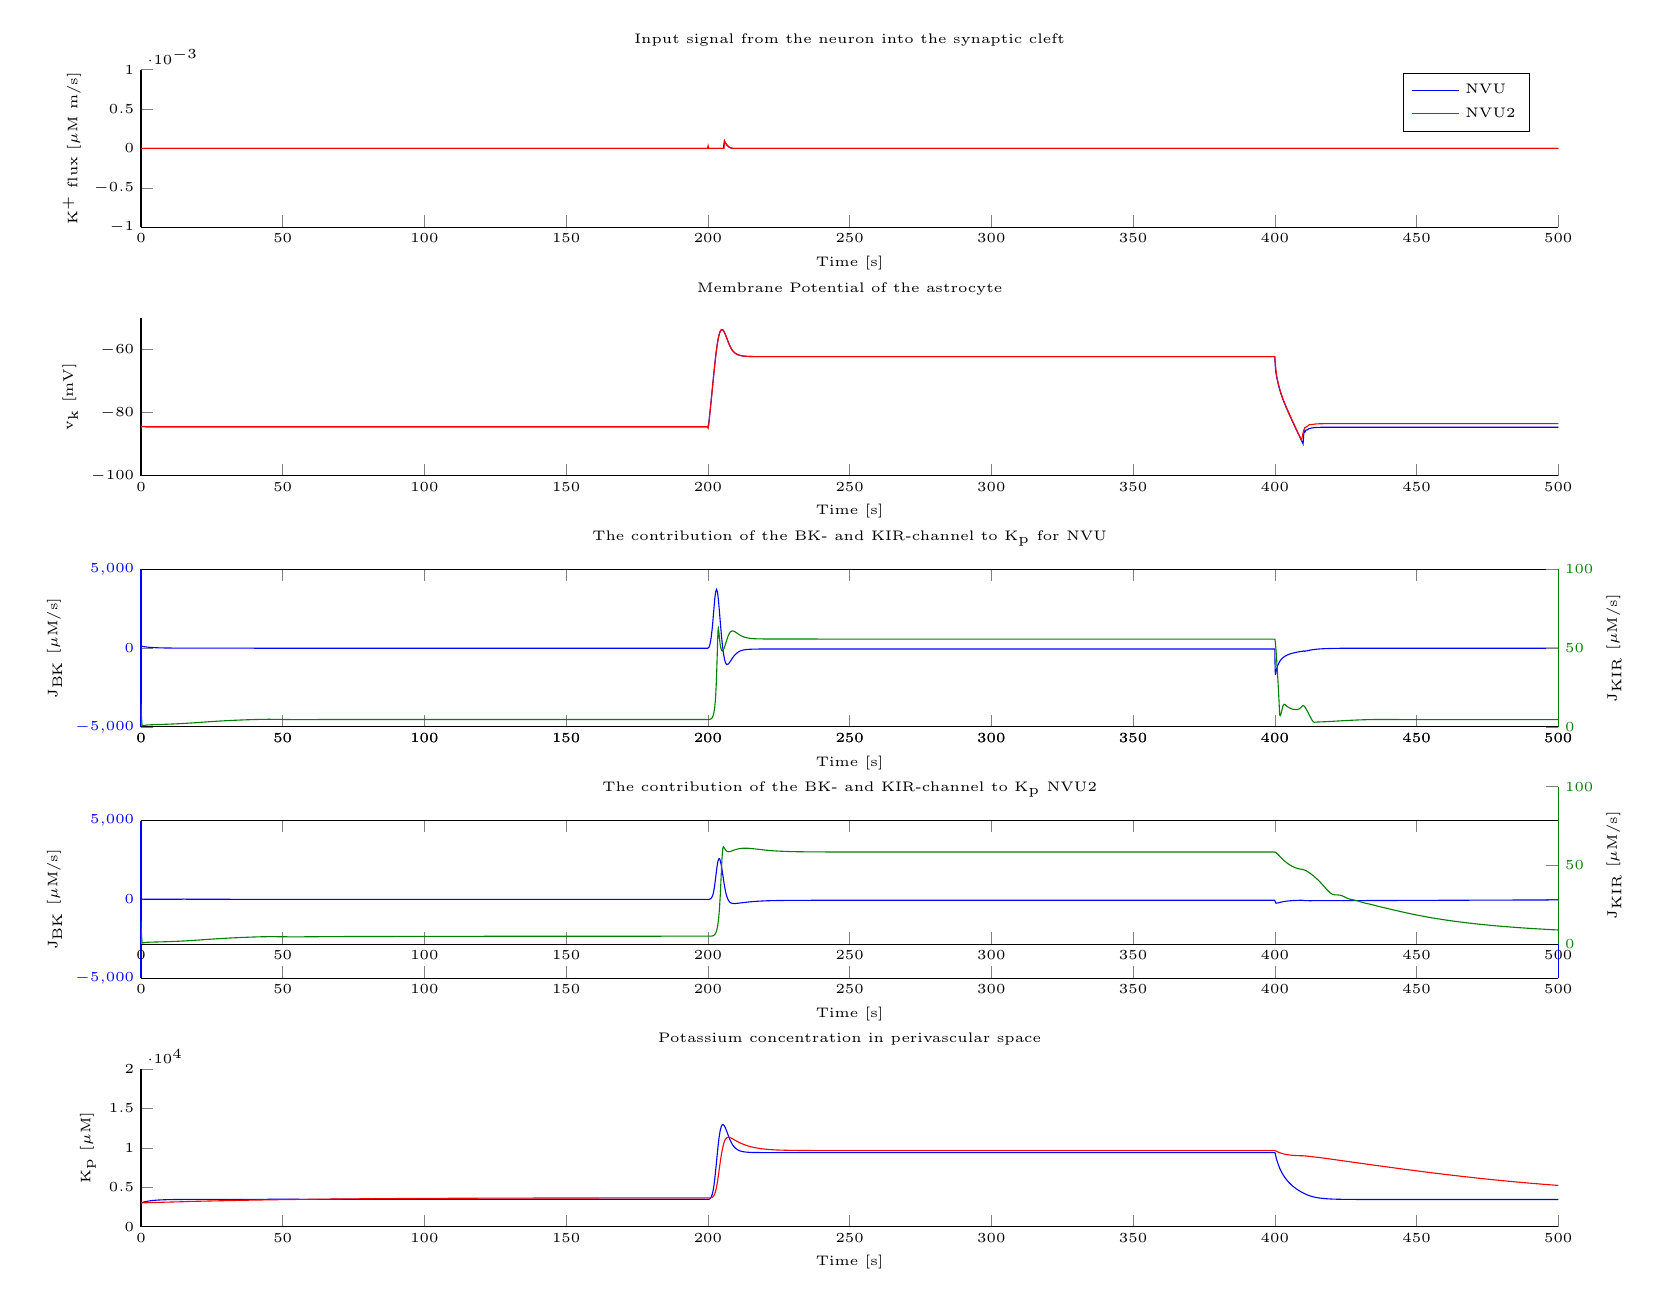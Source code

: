 % This file was created by matlab2tikz v0.3.3.
% Copyright (c) 2008--2013, Nico Schlömer <nico.schloemer@gmail.com>
% All rights reserved.
% 
% The latest updates can be retrieved from
%   http://www.mathworks.com/matlabcentral/fileexchange/22022-matlab2tikz
% where you can also make suggestions and rate matlab2tikz.
% 
% 
% 
\tiny 
\newlength\figureheight 
\newlength\figurewidth 
\setlength\figureheight{2 cm} 
\setlength\figurewidth{18 cm}
\begin{tikzpicture}

\begin{axis}[%
width=\figurewidth,
height=\figureheight,
scale only axis,
xmin=0,
xmax=500,
xlabel={Time [s]},
separate axis lines,
every outer y axis line/.append style={blue},
every y tick label/.append style={font=\color{blue}},
ymin=-5000,
ymax=5000,
ytick={-5000,     0,  5000},
ylabel={$\text{J}_{\text{BK}}\text{ [}\mu\text{M/s]}$},
name=plot3,
title={$\text{The contribution of the BK- and KIR-channel to K}_\text{p}\text{ for NVU}$}
]
\addplot [
color=blue,
solid,
forget plot
]
table[row sep=crcr]{
0 113.285\\
0.001 112.878\\
0.002 113.112\\
0.003 113.283\\
0.006 113.902\\
0.01 114.481\\
0.013 115.027\\
0.017 115.537\\
0.026 116.801\\
0.036 117.857\\
0.046 118.739\\
0.056 119.472\\
0.066 120.078\\
0.076 120.583\\
0.079 120.735\\
0.083 120.876\\
0.086 121.004\\
0.09 121.122\\
0.093 121.228\\
0.101 121.431\\
0.109 121.59\\
0.116 121.708\\
0.124 121.791\\
0.142 121.856\\
0.159 121.785\\
0.176 121.606\\
0.193 121.336\\
0.211 120.995\\
0.25 120.027\\
0.289 118.878\\
0.328 117.627\\
0.367 116.319\\
0.376 115.992\\
0.386 115.66\\
0.396 115.327\\
0.405 114.995\\
0.415 114.66\\
0.43 114.137\\
0.442 113.712\\
0.454 113.29\\
0.467 112.865\\
0.479 112.44\\
0.491 112.017\\
0.511 111.306\\
0.527 110.767\\
0.543 110.227\\
0.558 109.69\\
0.574 109.154\\
0.589 108.619\\
0.609 107.949\\
0.628 107.284\\
0.648 106.618\\
0.668 105.958\\
0.687 105.301\\
0.738 103.629\\
0.788 101.983\\
0.839 100.362\\
0.889 98.768\\
0.939 97.202\\
1.003 95.264\\
1.067 93.367\\
1.13 91.511\\
1.194 89.696\\
1.258 87.923\\
1.377 84.7\\
1.478 82.065\\
1.58 79.522\\
1.681 77.067\\
1.782 74.696\\
1.884 72.407\\
2.068 68.44\\
2.253 64.712\\
2.437 61.206\\
2.622 57.907\\
2.806 54.797\\
2.991 51.868\\
3.342 46.737\\
3.694 42.138\\
4.046 38.008\\
4.397 34.291\\
4.749 30.942\\
5.224 26.934\\
5.699 23.438\\
6.173 20.384\\
6.648 17.71\\
7.123 15.369\\
7.824 12.429\\
8.525 10.0\\
9.226 7.989\\
9.927 6.32\\
10.627 4.931\\
11.627 3.344\\
12.627 2.113\\
13.627 1.152\\
14.627 0.396\\
15.627 -0.206\\
16.627 -0.691\\
17.627 -1.089\\
18.627 -1.422\\
19.627 -1.707\\
20.627 -1.955\\
21.627 -2.175\\
22.627 -2.373\\
23.627 -2.554\\
24.627 -2.722\\
25.627 -2.879\\
26.627 -3.027\\
27.627 -3.167\\
28.627 -3.299\\
29.627 -3.424\\
30.627 -3.543\\
31.627 -3.655\\
32.627 -3.762\\
33.627 -3.862\\
34.627 -3.958\\
35.627 -4.048\\
36.627 -4.134\\
37.627 -4.216\\
38.627 -4.293\\
39.627 -4.366\\
40.627 -4.434\\
41.627 -4.498\\
42.627 -4.557\\
43.627 -4.609\\
44.627 -4.653\\
45.627 -4.689\\
46.627 -4.715\\
47.627 -4.732\\
48.627 -4.738\\
49.627 -4.737\\
50.627 -4.729\\
51.627 -4.716\\
52.627 -4.701\\
53.627 -4.685\\
54.627 -4.671\\
55.627 -4.658\\
56.627 -4.647\\
57.627 -4.639\\
58.627 -4.634\\
59.627 -4.631\\
60.627 -4.631\\
61.627 -4.632\\
62.627 -4.634\\
63.627 -4.638\\
64.627 -4.643\\
65.627 -4.648\\
66.627 -4.653\\
67.627 -4.658\\
68.627 -4.663\\
69.627 -4.668\\
70.627 -4.672\\
71.627 -4.675\\
72.627 -4.678\\
73.627 -4.68\\
74.627 -4.681\\
75.627 -4.681\\
76.627 -4.681\\
77.627 -4.681\\
78.627 -4.68\\
79.627 -4.679\\
80.627 -4.678\\
81.627 -4.677\\
82.627 -4.675\\
83.627 -4.674\\
84.627 -4.673\\
85.627 -4.673\\
86.627 -4.672\\
87.627 -4.672\\
88.627 -4.672\\
89.627 -4.671\\
90.627 -4.672\\
91.627 -4.672\\
92.627 -4.672\\
93.627 -4.673\\
94.627 -4.673\\
95.627 -4.673\\
96.627 -4.674\\
97.627 -4.674\\
98.627 -4.674\\
99.627 -4.675\\
100.63 -4.675\\
101.63 -4.675\\
102.63 -4.675\\
103.63 -4.675\\
104.63 -4.675\\
105.63 -4.675\\
106.63 -4.675\\
107.63 -4.675\\
108.63 -4.675\\
109.63 -4.675\\
110.63 -4.675\\
111.63 -4.675\\
112.63 -4.675\\
113.63 -4.675\\
114.63 -4.675\\
115.63 -4.675\\
116.63 -4.675\\
117.63 -4.675\\
118.63 -4.675\\
119.63 -4.675\\
120.63 -4.675\\
121.63 -4.675\\
122.63 -4.675\\
123.63 -4.675\\
124.63 -4.675\\
125.63 -4.675\\
126.63 -4.675\\
127.63 -4.675\\
128.63 -4.675\\
129.63 -4.675\\
130.63 -4.675\\
131.63 -4.675\\
132.63 -4.675\\
133.63 -4.675\\
134.63 -4.675\\
135.63 -4.675\\
136.63 -4.675\\
137.63 -4.675\\
138.63 -4.675\\
139.63 -4.675\\
140.63 -4.675\\
141.63 -4.675\\
142.63 -4.675\\
143.63 -4.675\\
144.63 -4.675\\
145.63 -4.675\\
146.63 -4.675\\
147.63 -4.675\\
148.63 -4.675\\
149.63 -4.675\\
150.63 -4.675\\
151.63 -4.675\\
152.63 -4.675\\
153.63 -4.675\\
154.63 -4.675\\
155.63 -4.675\\
156.63 -4.675\\
157.63 -4.675\\
158.63 -4.675\\
159.63 -4.675\\
160.63 -4.675\\
161.63 -4.675\\
162.63 -4.675\\
163.63 -4.675\\
164.63 -4.675\\
165.63 -4.675\\
166.63 -4.675\\
167.63 -4.675\\
168.63 -4.675\\
169.63 -4.675\\
170.63 -4.675\\
171.63 -4.675\\
172.63 -4.675\\
173.63 -4.675\\
174.63 -4.675\\
175.63 -4.675\\
176.63 -4.675\\
177.63 -4.675\\
178.63 -4.675\\
179.63 -4.675\\
180.63 -4.675\\
181.63 -4.675\\
182.63 -4.675\\
183.63 -4.675\\
184.63 -4.675\\
185.63 -4.675\\
186.63 -4.675\\
187.63 -4.675\\
188.63 -4.675\\
189.63 -4.675\\
190.63 -4.675\\
191.63 -4.675\\
192.63 -4.675\\
193.63 -4.675\\
194.63 -4.675\\
195.63 -4.675\\
196.63 -4.675\\
197.19 -4.675\\
197.62 -4.675\\
197.92 -4.675\\
198.17 -4.675\\
198.37 -4.675\\
198.57 -4.675\\
198.71 -4.675\\
198.85 -4.675\\
198.97 -4.675\\
199.09 -4.675\\
199.21 -4.675\\
199.4 -4.675\\
199.6 -4.675\\
199.8 -4.675\\
199.99 -4.675\\
200.31 40.423\\
200.54 132.579\\
200.77 287.879\\
201.01 510.997\\
201.24 804.941\\
201.54 1289.86\\
201.84 1889.511\\
202.14 2549.149\\
202.43 3151.791\\
202.73 3573.009\\
203.03 3730.646\\
203.33 3595.644\\
203.42 3500.434\\
203.51 3382.134\\
203.6 3244.37\\
203.69 3090.78\\
203.78 2924.164\\
203.89 2697.583\\
204 2459.221\\
204.12 2213.432\\
204.23 1963.674\\
204.34 1713.847\\
204.53 1319.705\\
204.71 942.65\\
204.89 590.486\\
205.08 268.674\\
205.45 -285.093\\
205.83 -682.111\\
206.2 -925.025\\
206.58 -1036.132\\
207.23 -1009.835\\
207.87 -851.895\\
208.52 -666.629\\
209.17 -501.485\\
209.82 -374.606\\
210.52 -272.004\\
211.23 -195.921\\
211.93 -144.87\\
212.64 -114.621\\
213.34 -96.011\\
214.34 -79.186\\
215.34 -68.588\\
216.34 -62.603\\
217.34 -59.615\\
218.34 -58.033\\
219.34 -57.052\\
220.34 -56.523\\
221.34 -56.196\\
222.34 -56.015\\
223.34 -55.915\\
224.34 -55.857\\
225.34 -55.822\\
226.34 -55.807\\
227.34 -55.8\\
228.34 -55.795\\
229.34 -55.791\\
230.34 -55.785\\
231.34 -55.783\\
232.34 -55.781\\
233.34 -55.778\\
234.34 -55.775\\
235.34 -55.771\\
236.34 -55.768\\
237.34 -55.766\\
238.34 -55.764\\
239.34 -55.761\\
240.34 -55.76\\
241.34 -55.757\\
242.34 -55.754\\
243.34 -55.753\\
244.34 -55.751\\
245.34 -55.75\\
246.34 -55.748\\
247.34 -55.747\\
248.34 -55.746\\
249.34 -55.744\\
250.34 -55.743\\
251.34 -55.741\\
252.34 -55.74\\
253.34 -55.74\\
254.34 -55.738\\
255.34 -55.737\\
256.34 -55.736\\
257.34 -55.734\\
258.34 -55.734\\
259.34 -55.733\\
260.34 -55.731\\
261.34 -55.73\\
262.34 -55.728\\
263.34 -55.728\\
264.34 -55.727\\
265.34 -55.726\\
266.34 -55.724\\
267.34 -55.724\\
268.34 -55.723\\
269.34 -55.721\\
270.34 -55.721\\
271.34 -55.72\\
272.34 -55.719\\
273.34 -55.719\\
274.34 -55.717\\
275.34 -55.717\\
276.34 -55.716\\
277.34 -55.716\\
278.34 -55.714\\
279.34 -55.714\\
280.34 -55.713\\
281.34 -55.713\\
282.34 -55.711\\
283.34 -55.711\\
284.34 -55.71\\
285.34 -55.71\\
286.34 -55.709\\
287.34 -55.709\\
288.34 -55.709\\
289.34 -55.707\\
290.34 -55.707\\
291.34 -55.706\\
292.34 -55.706\\
293.34 -55.706\\
294.34 -55.704\\
295.34 -55.704\\
296.34 -55.704\\
297.34 -55.703\\
298.34 -55.703\\
299.34 -55.703\\
300.34 -55.701\\
301.34 -55.701\\
302.34 -55.701\\
303.34 -55.701\\
304.34 -55.7\\
305.34 -55.7\\
306.34 -55.7\\
307.34 -55.7\\
308.34 -55.699\\
309.34 -55.699\\
310.34 -55.699\\
311.34 -55.699\\
312.34 -55.697\\
313.34 -55.697\\
314.34 -55.697\\
315.34 -55.697\\
316.34 -55.696\\
317.34 -55.696\\
318.34 -55.696\\
319.34 -55.696\\
320.34 -55.696\\
321.34 -55.696\\
322.34 -55.694\\
323.34 -55.694\\
324.34 -55.694\\
325.34 -55.694\\
326.34 -55.694\\
327.34 -55.694\\
328.34 -55.693\\
329.34 -55.693\\
330.34 -55.693\\
331.34 -55.693\\
332.34 -55.693\\
333.34 -55.693\\
334.34 -55.693\\
335.34 -55.691\\
336.34 -55.691\\
337.34 -55.691\\
338.34 -55.691\\
339.34 -55.691\\
340.34 -55.691\\
341.34 -55.691\\
342.34 -55.691\\
343.34 -55.691\\
344.34 -55.69\\
345.34 -55.69\\
346.34 -55.69\\
347.34 -55.69\\
348.34 -55.69\\
349.34 -55.69\\
350.34 -55.69\\
351.34 -55.69\\
352.34 -55.69\\
353.34 -55.69\\
354.34 -55.69\\
355.34 -55.689\\
356.34 -55.689\\
357.34 -55.689\\
358.34 -55.689\\
359.34 -55.689\\
360.34 -55.689\\
361.34 -55.689\\
362.34 -55.689\\
363.34 -55.689\\
364.34 -55.689\\
365.34 -55.689\\
366.34 -55.689\\
367.34 -55.689\\
368.34 -55.689\\
369.34 -55.689\\
370.34 -55.689\\
371.34 -55.687\\
372.34 -55.687\\
373.34 -55.687\\
374.34 -55.687\\
375.34 -55.687\\
376.34 -55.687\\
377.34 -55.687\\
378.34 -55.687\\
379.34 -55.687\\
380.34 -55.687\\
381.34 -55.687\\
382.34 -55.687\\
383.34 -55.687\\
384.34 -55.687\\
385.34 -55.687\\
386.34 -55.687\\
387.34 -55.687\\
388.34 -55.687\\
389.34 -55.687\\
390.34 -55.687\\
391.34 -55.687\\
392.34 -55.687\\
393.34 -55.687\\
394.34 -55.687\\
395.34 -55.687\\
396.34 -55.687\\
397.34 -55.687\\
398.17 -55.687\\
398.58 -55.687\\
398.9 -55.686\\
399.16 -55.686\\
399.42 -55.686\\
399.62 -55.686\\
399.82 -55.686\\
399.88 -55.686\\
399.94 -55.686\\
399.99 -55.686\\
400.03 -613.773\\
400.08 -1068.249\\
400.15 -1510.614\\
400.22 -1657.64\\
400.29 -1645.348\\
400.36 -1575.163\\
400.48 -1451.36\\
400.59 -1345.364\\
400.71 -1263.007\\
400.83 -1196.373\\
401.11 -1062.787\\
401.23 -1014.537\\
401.33 -977.66\\
401.41 -948.93\\
401.5 -921.346\\
401.56 -899.921\\
401.63 -879.272\\
401.66 -868.478\\
401.69 -860.027\\
401.72 -851.673\\
401.75 -843.486\\
401.78 -835.423\\
401.81 -824.951\\
401.85 -814.716\\
401.89 -804.715\\
401.93 -794.926\\
401.98 -781.349\\
402.03 -768.201\\
402.09 -755.458\\
402.14 -743.105\\
402.2 -731.129\\
402.37 -693.789\\
402.55 -660.002\\
402.68 -637.827\\
402.81 -617.085\\
402.93 -597.627\\
403.06 -579.336\\
403.27 -551.105\\
403.44 -530.893\\
403.6 -512.082\\
403.77 -494.495\\
403.93 -478.021\\
404.15 -457.728\\
404.37 -439.015\\
404.59 -421.671\\
404.81 -405.566\\
405.2 -379.668\\
405.58 -356.512\\
405.97 -335.62\\
406.36 -316.595\\
406.74 -299.146\\
407.4 -272.368\\
408.07 -248.812\\
408.61 -231.013\\
409.16 -214.72\\
409.32 -210.204\\
409.48 -205.797\\
409.65 -201.479\\
409.81 -197.285\\
409.97 -193.217\\
410.14 -178.136\\
410.3 -186.894\\
410.47 -207.784\\
410.63 -202.39\\
410.8 -180.192\\
410.96 -174.31\\
411.13 -176.985\\
411.38 -171.686\\
411.64 -153.124\\
411.89 -141.657\\
412.14 -136.666\\
412.4 -128.91\\
412.65 -119.127\\
413.05 -106.349\\
413.31 -100.802\\
413.53 -95.091\\
413.72 -89.994\\
413.89 -86.048\\
414.02 -83.197\\
414.15 -80.418\\
414.28 -77.718\\
414.41 -75.11\\
414.63 -71.045\\
414.85 -67.223\\
415.07 -63.628\\
415.47 -57.421\\
415.87 -51.843\\
416.28 -46.856\\
416.68 -42.402\\
417.45 -35.161\\
418.22 -29.299\\
418.99 -24.539\\
419.75 -20.671\\
420.75 -16.681\\
421.75 -13.638\\
422.75 -11.325\\
423.75 -9.574\\
424.75 -8.255\\
425.75 -7.267\\
426.75 -6.531\\
427.75 -5.993\\
428.75 -5.603\\
429.75 -5.322\\
430.75 -5.122\\
431.75 -4.981\\
432.75 -4.885\\
433.75 -4.82\\
434.75 -4.778\\
435.75 -4.751\\
436.75 -4.733\\
437.75 -4.721\\
438.75 -4.712\\
439.75 -4.705\\
440.75 -4.697\\
441.75 -4.69\\
442.75 -4.683\\
443.75 -4.675\\
444.75 -4.668\\
445.75 -4.661\\
446.75 -4.654\\
447.75 -4.649\\
448.75 -4.644\\
449.75 -4.64\\
450.75 -4.637\\
451.75 -4.635\\
452.75 -4.633\\
453.75 -4.632\\
454.75 -4.632\\
455.75 -4.632\\
456.75 -4.632\\
457.75 -4.633\\
458.75 -4.633\\
459.75 -4.634\\
460.75 -4.635\\
461.75 -4.636\\
462.75 -4.637\\
463.75 -4.637\\
464.75 -4.638\\
465.75 -4.638\\
466.75 -4.639\\
467.75 -4.639\\
468.75 -4.639\\
469.75 -4.639\\
470.75 -4.639\\
471.75 -4.639\\
472.75 -4.638\\
473.75 -4.638\\
474.75 -4.638\\
475.75 -4.638\\
476.75 -4.638\\
477.75 -4.637\\
478.75 -4.637\\
479.75 -4.637\\
480.75 -4.637\\
481.75 -4.637\\
482.75 -4.637\\
483.75 -4.637\\
484.75 -4.637\\
485.75 -4.637\\
486.75 -4.637\\
487.75 -4.637\\
488.75 -4.637\\
489.75 -4.637\\
490.75 -4.637\\
491.75 -4.637\\
492.75 -4.637\\
493.75 -4.637\\
494.75 -4.637\\
495.75 -4.637\\
496.75 -4.637\\
497.75 -4.637\\
498.75 -4.637\\
499.75 -4.637\\
500 -4.637\\
};
\end{axis}

\begin{axis}[%
width=\figurewidth,
height=\figureheight,
scale only axis,
xmin=0,
xmax=500,
every outer y axis line/.append style={green!50!black},
every y tick label/.append style={font=\color{green!50!black}},
ymin=0,
ymax=100,
ytick={  0,  50, 100},
ylabel={$\text{J}_{\text{KIR}}\text{ [}\mu\text{M/s]}$},
axis x line*=bottom,
axis y line*=right
]
\addplot [
color=green!50!black,
solid,
forget plot
]
table[row sep=crcr]{
0 14.771\\
0.001 14.722\\
0.002 14.673\\
0.003 14.622\\
0.006 14.419\\
0.01 14.207\\
0.013 13.99\\
0.017 13.768\\
0.026 13.137\\
0.036 12.509\\
0.046 11.901\\
0.056 11.32\\
0.066 10.769\\
0.076 10.236\\
0.079 10.058\\
0.083 9.884\\
0.086 9.713\\
0.09 9.546\\
0.093 9.383\\
0.101 9.034\\
0.109 8.701\\
0.116 8.383\\
0.124 8.079\\
0.142 7.445\\
0.159 6.865\\
0.176 6.328\\
0.193 5.826\\
0.211 5.351\\
0.25 4.344\\
0.289 3.376\\
0.328 2.418\\
0.367 1.556\\
0.376 1.371\\
0.386 1.208\\
0.396 1.067\\
0.405 0.949\\
0.415 0.854\\
0.43 0.743\\
0.442 0.682\\
0.454 0.641\\
0.467 0.615\\
0.479 0.6\\
0.491 0.593\\
0.511 0.593\\
0.527 0.598\\
0.543 0.606\\
0.558 0.616\\
0.574 0.625\\
0.589 0.635\\
0.609 0.646\\
0.628 0.657\\
0.648 0.668\\
0.668 0.679\\
0.687 0.689\\
0.738 0.714\\
0.788 0.739\\
0.839 0.764\\
0.889 0.787\\
0.939 0.81\\
1.003 0.838\\
1.067 0.865\\
1.13 0.891\\
1.194 0.916\\
1.258 0.939\\
1.377 0.981\\
1.478 1.013\\
1.58 1.043\\
1.681 1.071\\
1.782 1.097\\
1.884 1.12\\
2.068 1.158\\
2.253 1.191\\
2.437 1.218\\
2.622 1.243\\
2.806 1.264\\
2.991 1.283\\
3.342 1.314\\
3.694 1.341\\
4.046 1.365\\
4.397 1.388\\
4.749 1.41\\
5.224 1.439\\
5.699 1.468\\
6.173 1.496\\
6.648 1.525\\
7.123 1.554\\
7.824 1.597\\
8.525 1.641\\
9.226 1.687\\
9.927 1.735\\
10.627 1.784\\
11.627 1.859\\
12.627 1.94\\
13.627 2.027\\
14.627 2.121\\
15.627 2.222\\
16.627 2.33\\
17.627 2.445\\
18.627 2.566\\
19.627 2.692\\
20.627 2.822\\
21.627 2.952\\
22.627 3.08\\
23.627 3.207\\
24.627 3.332\\
25.627 3.452\\
26.627 3.567\\
27.627 3.676\\
28.627 3.781\\
29.627 3.881\\
30.627 3.976\\
31.627 4.066\\
32.627 4.151\\
33.627 4.231\\
34.627 4.307\\
35.627 4.38\\
36.627 4.448\\
37.627 4.513\\
38.627 4.575\\
39.627 4.632\\
40.627 4.684\\
41.627 4.729\\
42.627 4.765\\
43.627 4.791\\
44.627 4.805\\
45.627 4.806\\
46.627 4.795\\
47.627 4.774\\
48.627 4.747\\
49.627 4.717\\
50.627 4.688\\
51.627 4.663\\
52.627 4.642\\
53.627 4.628\\
54.627 4.618\\
55.627 4.614\\
56.627 4.613\\
57.627 4.615\\
58.627 4.619\\
59.627 4.625\\
60.627 4.632\\
61.627 4.639\\
62.627 4.647\\
63.627 4.654\\
64.627 4.661\\
65.627 4.668\\
66.627 4.673\\
67.627 4.678\\
68.627 4.681\\
69.627 4.684\\
70.627 4.686\\
71.627 4.686\\
72.627 4.686\\
73.627 4.685\\
74.627 4.684\\
75.627 4.682\\
76.627 4.68\\
77.627 4.678\\
78.627 4.676\\
79.627 4.675\\
80.627 4.673\\
81.627 4.672\\
82.627 4.671\\
83.627 4.67\\
84.627 4.67\\
85.627 4.67\\
86.627 4.67\\
87.627 4.671\\
88.627 4.671\\
89.627 4.672\\
90.627 4.672\\
91.627 4.673\\
92.627 4.673\\
93.627 4.674\\
94.627 4.675\\
95.627 4.675\\
96.627 4.675\\
97.627 4.675\\
98.627 4.676\\
99.627 4.676\\
100.63 4.676\\
101.63 4.676\\
102.63 4.676\\
103.63 4.675\\
104.63 4.675\\
105.63 4.675\\
106.63 4.675\\
107.63 4.675\\
108.63 4.675\\
109.63 4.675\\
110.63 4.675\\
111.63 4.675\\
112.63 4.675\\
113.63 4.675\\
114.63 4.675\\
115.63 4.675\\
116.63 4.675\\
117.63 4.675\\
118.63 4.675\\
119.63 4.675\\
120.63 4.675\\
121.63 4.675\\
122.63 4.675\\
123.63 4.675\\
124.63 4.675\\
125.63 4.675\\
126.63 4.675\\
127.63 4.675\\
128.63 4.675\\
129.63 4.675\\
130.63 4.675\\
131.63 4.675\\
132.63 4.675\\
133.63 4.675\\
134.63 4.675\\
135.63 4.675\\
136.63 4.675\\
137.63 4.675\\
138.63 4.675\\
139.63 4.675\\
140.63 4.675\\
141.63 4.675\\
142.63 4.675\\
143.63 4.675\\
144.63 4.675\\
145.63 4.675\\
146.63 4.675\\
147.63 4.675\\
148.63 4.675\\
149.63 4.675\\
150.63 4.675\\
151.63 4.675\\
152.63 4.675\\
153.63 4.675\\
154.63 4.675\\
155.63 4.675\\
156.63 4.675\\
157.63 4.675\\
158.63 4.675\\
159.63 4.675\\
160.63 4.675\\
161.63 4.675\\
162.63 4.675\\
163.63 4.675\\
164.63 4.675\\
165.63 4.675\\
166.63 4.675\\
167.63 4.675\\
168.63 4.675\\
169.63 4.675\\
170.63 4.675\\
171.63 4.675\\
172.63 4.675\\
173.63 4.675\\
174.63 4.675\\
175.63 4.675\\
176.63 4.675\\
177.63 4.675\\
178.63 4.675\\
179.63 4.675\\
180.63 4.675\\
181.63 4.675\\
182.63 4.675\\
183.63 4.675\\
184.63 4.675\\
185.63 4.675\\
186.63 4.675\\
187.63 4.675\\
188.63 4.675\\
189.63 4.675\\
190.63 4.675\\
191.63 4.675\\
192.63 4.675\\
193.63 4.675\\
194.63 4.675\\
195.63 4.675\\
196.63 4.675\\
197.19 4.675\\
197.62 4.675\\
197.92 4.675\\
198.17 4.675\\
198.37 4.675\\
198.57 4.675\\
198.71 4.675\\
198.85 4.675\\
198.97 4.675\\
199.09 4.675\\
199.21 4.675\\
199.4 4.675\\
199.6 4.675\\
199.8 4.675\\
199.99 4.675\\
200.31 4.689\\
200.54 4.728\\
200.77 4.82\\
201.01 4.996\\
201.24 5.296\\
201.54 5.955\\
201.84 7.117\\
202.14 9.156\\
202.43 12.756\\
202.73 19.137\\
203.03 30.407\\
203.33 48.232\\
203.42 54.082\\
203.51 58.949\\
203.6 61.92\\
203.69 62.673\\
203.78 61.808\\
203.89 59.759\\
204 57.689\\
204.12 55.78\\
204.23 53.959\\
204.34 52.34\\
204.53 50.389\\
204.71 49.148\\
204.89 48.407\\
205.08 48.146\\
205.45 48.745\\
205.83 50.389\\
206.2 52.54\\
206.58 54.801\\
207.23 58.179\\
207.87 60.254\\
208.52 60.967\\
209.17 60.746\\
209.82 60.069\\
210.52 59.191\\
211.23 58.34\\
211.93 57.632\\
212.64 57.102\\
213.34 56.715\\
214.34 56.341\\
215.34 56.104\\
216.34 55.967\\
217.34 55.895\\
218.34 55.854\\
219.34 55.83\\
220.34 55.816\\
221.34 55.808\\
222.34 55.803\\
223.34 55.799\\
224.34 55.797\\
225.34 55.794\\
226.34 55.793\\
227.34 55.791\\
228.34 55.789\\
229.34 55.787\\
230.34 55.784\\
231.34 55.781\\
232.34 55.779\\
233.34 55.776\\
234.34 55.773\\
235.34 55.77\\
236.34 55.767\\
237.34 55.765\\
238.34 55.763\\
239.34 55.76\\
240.34 55.758\\
241.34 55.756\\
242.34 55.754\\
243.34 55.752\\
244.34 55.75\\
245.34 55.749\\
246.34 55.747\\
247.34 55.746\\
248.34 55.745\\
249.34 55.744\\
250.34 55.742\\
251.34 55.741\\
252.34 55.74\\
253.34 55.739\\
254.34 55.738\\
255.34 55.737\\
256.34 55.735\\
257.34 55.734\\
258.34 55.733\\
259.34 55.732\\
260.34 55.731\\
261.34 55.73\\
262.34 55.729\\
263.34 55.728\\
264.34 55.727\\
265.34 55.725\\
266.34 55.724\\
267.34 55.723\\
268.34 55.722\\
269.34 55.722\\
270.34 55.721\\
271.34 55.72\\
272.34 55.719\\
273.34 55.718\\
274.34 55.717\\
275.34 55.716\\
276.34 55.716\\
277.34 55.715\\
278.34 55.714\\
279.34 55.713\\
280.34 55.713\\
281.34 55.712\\
282.34 55.711\\
283.34 55.711\\
284.34 55.71\\
285.34 55.71\\
286.34 55.709\\
287.34 55.708\\
288.34 55.708\\
289.34 55.707\\
290.34 55.707\\
291.34 55.706\\
292.34 55.706\\
293.34 55.705\\
294.34 55.705\\
295.34 55.704\\
296.34 55.704\\
297.34 55.703\\
298.34 55.703\\
299.34 55.702\\
300.34 55.702\\
301.34 55.702\\
302.34 55.701\\
303.34 55.701\\
304.34 55.7\\
305.34 55.7\\
306.34 55.7\\
307.34 55.699\\
308.34 55.699\\
309.34 55.699\\
310.34 55.698\\
311.34 55.698\\
312.34 55.698\\
313.34 55.697\\
314.34 55.697\\
315.34 55.697\\
316.34 55.696\\
317.34 55.696\\
318.34 55.696\\
319.34 55.696\\
320.34 55.695\\
321.34 55.695\\
322.34 55.695\\
323.34 55.695\\
324.34 55.694\\
325.34 55.694\\
326.34 55.694\\
327.34 55.694\\
328.34 55.694\\
329.34 55.693\\
330.34 55.693\\
331.34 55.693\\
332.34 55.693\\
333.34 55.693\\
334.34 55.692\\
335.34 55.692\\
336.34 55.692\\
337.34 55.692\\
338.34 55.692\\
339.34 55.692\\
340.34 55.691\\
341.34 55.691\\
342.34 55.691\\
343.34 55.691\\
344.34 55.691\\
345.34 55.691\\
346.34 55.69\\
347.34 55.69\\
348.34 55.69\\
349.34 55.69\\
350.34 55.69\\
351.34 55.69\\
352.34 55.69\\
353.34 55.69\\
354.34 55.69\\
355.34 55.689\\
356.34 55.689\\
357.34 55.689\\
358.34 55.689\\
359.34 55.689\\
360.34 55.689\\
361.34 55.689\\
362.34 55.689\\
363.34 55.689\\
364.34 55.689\\
365.34 55.688\\
366.34 55.688\\
367.34 55.688\\
368.34 55.688\\
369.34 55.688\\
370.34 55.688\\
371.34 55.688\\
372.34 55.688\\
373.34 55.688\\
374.34 55.688\\
375.34 55.688\\
376.34 55.688\\
377.34 55.688\\
378.34 55.688\\
379.34 55.688\\
380.34 55.687\\
381.34 55.687\\
382.34 55.687\\
383.34 55.687\\
384.34 55.687\\
385.34 55.687\\
386.34 55.687\\
387.34 55.687\\
388.34 55.687\\
389.34 55.687\\
390.34 55.687\\
391.34 55.687\\
392.34 55.687\\
393.34 55.687\\
394.34 55.687\\
395.34 55.687\\
396.34 55.687\\
397.34 55.687\\
398.17 55.687\\
398.58 55.687\\
398.9 55.687\\
399.16 55.687\\
399.42 55.687\\
399.62 55.687\\
399.82 55.687\\
399.88 55.687\\
399.94 55.687\\
399.99 55.687\\
400.03 55.478\\
400.08 55.082\\
400.15 54.139\\
400.22 52.893\\
400.29 51.436\\
400.36 49.834\\
400.48 47.015\\
400.59 43.975\\
400.71 40.765\\
400.83 37.421\\
401.11 28.922\\
401.23 24.894\\
401.33 21.519\\
401.41 18.636\\
401.5 15.573\\
401.56 13.027\\
401.63 10.639\\
401.66 9.511\\
401.69 8.746\\
401.72 8.13\\
401.75 7.668\\
401.78 7.348\\
401.81 7.106\\
401.85 7.02\\
401.89 7.042\\
401.93 7.133\\
401.98 7.34\\
402.03 7.592\\
402.09 7.867\\
402.14 8.162\\
402.2 8.477\\
402.37 9.674\\
402.55 11.047\\
402.68 12.04\\
402.81 12.915\\
402.93 13.592\\
403.06 14.042\\
403.27 14.354\\
403.44 14.308\\
403.6 14.126\\
403.77 13.879\\
403.93 13.613\\
404.15 13.268\\
404.37 12.947\\
404.59 12.658\\
404.81 12.399\\
405.2 12.008\\
405.58 11.689\\
405.97 11.43\\
406.36 11.226\\
406.74 11.077\\
407.4 10.966\\
408.07 11.086\\
408.61 11.44\\
409.16 12.19\\
409.32 12.522\\
409.48 12.873\\
409.65 13.196\\
409.81 13.435\\
409.97 13.534\\
410.14 13.474\\
410.3 13.278\\
410.47 12.97\\
410.63 12.572\\
410.8 12.113\\
410.96 11.618\\
411.13 11.093\\
411.38 10.241\\
411.64 9.356\\
411.89 8.465\\
412.14 7.583\\
412.4 6.71\\
412.65 5.842\\
413.05 4.527\\
413.31 3.747\\
413.53 3.287\\
413.72 3.051\\
413.89 2.967\\
414.02 2.954\\
414.15 2.962\\
414.28 2.979\\
414.41 2.999\\
414.63 3.028\\
414.85 3.052\\
415.07 3.071\\
415.47 3.103\\
415.87 3.13\\
416.28 3.157\\
416.68 3.185\\
417.45 3.247\\
418.22 3.314\\
418.99 3.386\\
419.75 3.462\\
420.75 3.564\\
421.75 3.668\\
422.75 3.773\\
423.75 3.877\\
424.75 3.978\\
425.75 4.077\\
426.75 4.17\\
427.75 4.258\\
428.75 4.34\\
429.75 4.414\\
430.75 4.48\\
431.75 4.537\\
432.75 4.584\\
433.75 4.621\\
434.75 4.649\\
435.75 4.668\\
436.75 4.678\\
437.75 4.682\\
438.75 4.681\\
439.75 4.676\\
440.75 4.669\\
441.75 4.662\\
442.75 4.654\\
443.75 4.647\\
444.75 4.64\\
445.75 4.635\\
446.75 4.631\\
447.75 4.629\\
448.75 4.628\\
449.75 4.627\\
450.75 4.627\\
451.75 4.627\\
452.75 4.628\\
453.75 4.63\\
454.75 4.631\\
455.75 4.633\\
456.75 4.634\\
457.75 4.635\\
458.75 4.636\\
459.75 4.638\\
460.75 4.638\\
461.75 4.639\\
462.75 4.639\\
463.75 4.64\\
464.75 4.64\\
465.75 4.64\\
466.75 4.64\\
467.75 4.639\\
468.75 4.639\\
469.75 4.639\\
470.75 4.638\\
471.75 4.638\\
472.75 4.638\\
473.75 4.637\\
474.75 4.637\\
475.75 4.637\\
476.75 4.637\\
477.75 4.637\\
478.75 4.637\\
479.75 4.637\\
480.75 4.637\\
481.75 4.637\\
482.75 4.637\\
483.75 4.637\\
484.75 4.637\\
485.75 4.637\\
486.75 4.637\\
487.75 4.637\\
488.75 4.637\\
489.75 4.637\\
490.75 4.637\\
491.75 4.637\\
492.75 4.637\\
493.75 4.637\\
494.75 4.637\\
495.75 4.637\\
496.75 4.637\\
497.75 4.637\\
498.75 4.637\\
499.75 4.637\\
500 4.637\\
};
\end{axis}

\begin{axis}[%
width=\figurewidth,
height=\figureheight,
scale only axis,
xmin=0,
xmax=500,
xlabel={Time [s]},
ymin=-100,
ymax=-50,
ylabel={$\text{v}_\text{k}\text{ [mV]}$},
name=plot2,
at=(plot3.above north west),
anchor=below south west,
title={Membrane Potential of the astrocyte},
axis x line*=bottom,
axis y line*=left
]
\addplot [
color=blue,
solid,
forget plot
]
table[row sep=crcr]{
0 -84.936\\
0.001 -84.954\\
0.002 -84.943\\
0.003 -84.935\\
0.006 -84.906\\
0.01 -84.878\\
0.013 -84.852\\
0.017 -84.827\\
0.026 -84.766\\
0.036 -84.715\\
0.046 -84.672\\
0.056 -84.636\\
0.066 -84.606\\
0.076 -84.58\\
0.079 -84.571\\
0.083 -84.564\\
0.086 -84.557\\
0.09 -84.55\\
0.093 -84.544\\
0.101 -84.531\\
0.109 -84.52\\
0.116 -84.51\\
0.124 -84.501\\
0.142 -84.486\\
0.159 -84.474\\
0.176 -84.466\\
0.193 -84.459\\
0.211 -84.454\\
0.25 -84.448\\
0.289 -84.444\\
0.328 -84.442\\
0.367 -84.441\\
0.376 -84.441\\
0.386 -84.441\\
0.396 -84.441\\
0.405 -84.441\\
0.415 -84.441\\
0.43 -84.441\\
0.442 -84.441\\
0.454 -84.441\\
0.467 -84.441\\
0.479 -84.441\\
0.491 -84.441\\
0.511 -84.441\\
0.527 -84.441\\
0.543 -84.441\\
0.558 -84.442\\
0.574 -84.442\\
0.589 -84.442\\
0.609 -84.442\\
0.628 -84.443\\
0.648 -84.443\\
0.668 -84.443\\
0.687 -84.444\\
0.738 -84.445\\
0.788 -84.446\\
0.839 -84.447\\
0.889 -84.448\\
0.939 -84.449\\
1.003 -84.451\\
1.067 -84.452\\
1.13 -84.453\\
1.194 -84.455\\
1.258 -84.456\\
1.377 -84.459\\
1.478 -84.461\\
1.58 -84.462\\
1.681 -84.464\\
1.782 -84.466\\
1.884 -84.467\\
2.068 -84.47\\
2.253 -84.472\\
2.437 -84.474\\
2.622 -84.476\\
2.806 -84.477\\
2.991 -84.479\\
3.342 -84.481\\
3.694 -84.482\\
4.046 -84.483\\
4.397 -84.484\\
4.749 -84.485\\
5.224 -84.486\\
5.699 -84.486\\
6.173 -84.487\\
6.648 -84.487\\
7.123 -84.487\\
7.824 -84.487\\
8.525 -84.487\\
9.226 -84.488\\
9.927 -84.488\\
10.627 -84.488\\
11.627 -84.488\\
12.627 -84.488\\
13.627 -84.488\\
14.627 -84.488\\
15.627 -84.488\\
16.627 -84.488\\
17.627 -84.488\\
18.627 -84.488\\
19.627 -84.488\\
20.627 -84.488\\
21.627 -84.488\\
22.627 -84.488\\
23.627 -84.488\\
24.627 -84.488\\
25.627 -84.488\\
26.627 -84.488\\
27.627 -84.488\\
28.627 -84.488\\
29.627 -84.488\\
30.627 -84.488\\
31.627 -84.488\\
32.627 -84.488\\
33.627 -84.488\\
34.627 -84.488\\
35.627 -84.488\\
36.627 -84.488\\
37.627 -84.488\\
38.627 -84.488\\
39.627 -84.488\\
40.627 -84.488\\
41.627 -84.488\\
42.627 -84.488\\
43.627 -84.488\\
44.627 -84.488\\
45.627 -84.488\\
46.627 -84.488\\
47.627 -84.488\\
48.627 -84.488\\
49.627 -84.488\\
50.627 -84.488\\
51.627 -84.488\\
52.627 -84.488\\
53.627 -84.488\\
54.627 -84.488\\
55.627 -84.488\\
56.627 -84.488\\
57.627 -84.488\\
58.627 -84.488\\
59.627 -84.488\\
60.627 -84.488\\
61.627 -84.488\\
62.627 -84.488\\
63.627 -84.488\\
64.627 -84.488\\
65.627 -84.488\\
66.627 -84.488\\
67.627 -84.488\\
68.627 -84.488\\
69.627 -84.488\\
70.627 -84.488\\
71.627 -84.488\\
72.627 -84.488\\
73.627 -84.488\\
74.627 -84.488\\
75.627 -84.488\\
76.627 -84.488\\
77.627 -84.488\\
78.627 -84.488\\
79.627 -84.488\\
80.627 -84.488\\
81.627 -84.488\\
82.627 -84.488\\
83.627 -84.488\\
84.627 -84.488\\
85.627 -84.488\\
86.627 -84.488\\
87.627 -84.488\\
88.627 -84.488\\
89.627 -84.488\\
90.627 -84.488\\
91.627 -84.488\\
92.627 -84.488\\
93.627 -84.488\\
94.627 -84.488\\
95.627 -84.488\\
96.627 -84.488\\
97.627 -84.488\\
98.627 -84.488\\
99.627 -84.488\\
100.63 -84.488\\
101.63 -84.488\\
102.63 -84.488\\
103.63 -84.488\\
104.63 -84.488\\
105.63 -84.488\\
106.63 -84.488\\
107.63 -84.488\\
108.63 -84.488\\
109.63 -84.488\\
110.63 -84.488\\
111.63 -84.488\\
112.63 -84.488\\
113.63 -84.488\\
114.63 -84.488\\
115.63 -84.488\\
116.63 -84.488\\
117.63 -84.488\\
118.63 -84.488\\
119.63 -84.488\\
120.63 -84.488\\
121.63 -84.488\\
122.63 -84.488\\
123.63 -84.488\\
124.63 -84.488\\
125.63 -84.488\\
126.63 -84.488\\
127.63 -84.488\\
128.63 -84.488\\
129.63 -84.488\\
130.63 -84.488\\
131.63 -84.488\\
132.63 -84.488\\
133.63 -84.488\\
134.63 -84.488\\
135.63 -84.488\\
136.63 -84.488\\
137.63 -84.488\\
138.63 -84.488\\
139.63 -84.488\\
140.63 -84.488\\
141.63 -84.488\\
142.63 -84.488\\
143.63 -84.488\\
144.63 -84.488\\
145.63 -84.488\\
146.63 -84.488\\
147.63 -84.488\\
148.63 -84.488\\
149.63 -84.488\\
150.63 -84.488\\
151.63 -84.488\\
152.63 -84.488\\
153.63 -84.488\\
154.63 -84.488\\
155.63 -84.488\\
156.63 -84.488\\
157.63 -84.488\\
158.63 -84.488\\
159.63 -84.488\\
160.63 -84.488\\
161.63 -84.488\\
162.63 -84.488\\
163.63 -84.488\\
164.63 -84.488\\
165.63 -84.488\\
166.63 -84.488\\
167.63 -84.488\\
168.63 -84.488\\
169.63 -84.488\\
170.63 -84.488\\
171.63 -84.488\\
172.63 -84.488\\
173.63 -84.488\\
174.63 -84.488\\
175.63 -84.488\\
176.63 -84.488\\
177.63 -84.488\\
178.63 -84.488\\
179.63 -84.488\\
180.63 -84.488\\
181.63 -84.488\\
182.63 -84.488\\
183.63 -84.488\\
184.63 -84.488\\
185.63 -84.488\\
186.63 -84.488\\
187.63 -84.488\\
188.63 -84.488\\
189.63 -84.488\\
190.63 -84.488\\
191.63 -84.488\\
192.63 -84.488\\
193.63 -84.488\\
194.63 -84.488\\
195.63 -84.488\\
196.63 -84.488\\
197.19 -84.488\\
197.62 -84.488\\
197.92 -84.488\\
198.17 -84.488\\
198.37 -84.488\\
198.57 -84.488\\
198.71 -84.488\\
198.85 -84.488\\
198.97 -84.488\\
199.09 -84.488\\
199.21 -84.488\\
199.4 -84.488\\
199.6 -84.488\\
199.8 -84.488\\
199.99 -84.488\\
200.31 -83.31\\
200.54 -81.505\\
200.77 -79.437\\
201.01 -77.358\\
201.24 -75.282\\
201.54 -72.596\\
201.84 -69.875\\
202.14 -67.175\\
202.43 -64.581\\
202.73 -62.167\\
203.03 -59.991\\
203.33 -58.101\\
203.42 -57.596\\
203.51 -57.121\\
203.6 -56.677\\
203.69 -56.265\\
203.78 -55.883\\
203.89 -55.442\\
204 -55.051\\
204.12 -54.711\\
204.23 -54.419\\
204.34 -54.175\\
204.53 -53.878\\
204.71 -53.695\\
204.89 -53.617\\
205.08 -53.637\\
205.45 -53.93\\
205.83 -54.506\\
206.2 -55.274\\
206.58 -56.148\\
207.23 -57.692\\
207.87 -59.046\\
208.52 -60.079\\
209.17 -60.78\\
209.82 -61.244\\
210.52 -61.585\\
211.23 -61.804\\
211.93 -61.944\\
212.64 -62.038\\
213.34 -62.1\\
214.34 -62.154\\
215.34 -62.183\\
216.34 -62.2\\
217.34 -62.21\\
218.34 -62.215\\
219.34 -62.218\\
220.34 -62.22\\
221.34 -62.221\\
222.34 -62.221\\
223.34 -62.221\\
224.34 -62.221\\
225.34 -62.222\\
226.34 -62.222\\
227.34 -62.222\\
228.34 -62.222\\
229.34 -62.222\\
230.34 -62.222\\
231.34 -62.222\\
232.34 -62.222\\
233.34 -62.222\\
234.34 -62.222\\
235.34 -62.222\\
236.34 -62.222\\
237.34 -62.222\\
238.34 -62.222\\
239.34 -62.222\\
240.34 -62.222\\
241.34 -62.222\\
242.34 -62.222\\
243.34 -62.222\\
244.34 -62.222\\
245.34 -62.222\\
246.34 -62.222\\
247.34 -62.222\\
248.34 -62.222\\
249.34 -62.222\\
250.34 -62.222\\
251.34 -62.222\\
252.34 -62.222\\
253.34 -62.222\\
254.34 -62.222\\
255.34 -62.222\\
256.34 -62.222\\
257.34 -62.222\\
258.34 -62.222\\
259.34 -62.222\\
260.34 -62.222\\
261.34 -62.222\\
262.34 -62.222\\
263.34 -62.222\\
264.34 -62.222\\
265.34 -62.222\\
266.34 -62.222\\
267.34 -62.222\\
268.34 -62.222\\
269.34 -62.222\\
270.34 -62.222\\
271.34 -62.222\\
272.34 -62.222\\
273.34 -62.222\\
274.34 -62.222\\
275.34 -62.222\\
276.34 -62.222\\
277.34 -62.222\\
278.34 -62.222\\
279.34 -62.222\\
280.34 -62.222\\
281.34 -62.222\\
282.34 -62.222\\
283.34 -62.222\\
284.34 -62.222\\
285.34 -62.222\\
286.34 -62.222\\
287.34 -62.222\\
288.34 -62.222\\
289.34 -62.222\\
290.34 -62.222\\
291.34 -62.222\\
292.34 -62.222\\
293.34 -62.222\\
294.34 -62.222\\
295.34 -62.222\\
296.34 -62.222\\
297.34 -62.222\\
298.34 -62.222\\
299.34 -62.222\\
300.34 -62.222\\
301.34 -62.222\\
302.34 -62.222\\
303.34 -62.222\\
304.34 -62.222\\
305.34 -62.222\\
306.34 -62.222\\
307.34 -62.222\\
308.34 -62.222\\
309.34 -62.222\\
310.34 -62.222\\
311.34 -62.222\\
312.34 -62.222\\
313.34 -62.222\\
314.34 -62.222\\
315.34 -62.222\\
316.34 -62.222\\
317.34 -62.222\\
318.34 -62.222\\
319.34 -62.222\\
320.34 -62.222\\
321.34 -62.222\\
322.34 -62.222\\
323.34 -62.222\\
324.34 -62.222\\
325.34 -62.222\\
326.34 -62.222\\
327.34 -62.222\\
328.34 -62.222\\
329.34 -62.222\\
330.34 -62.222\\
331.34 -62.222\\
332.34 -62.222\\
333.34 -62.222\\
334.34 -62.222\\
335.34 -62.222\\
336.34 -62.222\\
337.34 -62.222\\
338.34 -62.222\\
339.34 -62.222\\
340.34 -62.222\\
341.34 -62.222\\
342.34 -62.222\\
343.34 -62.222\\
344.34 -62.222\\
345.34 -62.222\\
346.34 -62.222\\
347.34 -62.222\\
348.34 -62.222\\
349.34 -62.222\\
350.34 -62.222\\
351.34 -62.222\\
352.34 -62.222\\
353.34 -62.222\\
354.34 -62.222\\
355.34 -62.222\\
356.34 -62.222\\
357.34 -62.222\\
358.34 -62.222\\
359.34 -62.222\\
360.34 -62.222\\
361.34 -62.222\\
362.34 -62.222\\
363.34 -62.222\\
364.34 -62.222\\
365.34 -62.222\\
366.34 -62.222\\
367.34 -62.222\\
368.34 -62.222\\
369.34 -62.222\\
370.34 -62.222\\
371.34 -62.222\\
372.34 -62.222\\
373.34 -62.222\\
374.34 -62.222\\
375.34 -62.222\\
376.34 -62.222\\
377.34 -62.222\\
378.34 -62.222\\
379.34 -62.222\\
380.34 -62.222\\
381.34 -62.222\\
382.34 -62.222\\
383.34 -62.222\\
384.34 -62.222\\
385.34 -62.222\\
386.34 -62.222\\
387.34 -62.222\\
388.34 -62.222\\
389.34 -62.222\\
390.34 -62.222\\
391.34 -62.222\\
392.34 -62.222\\
393.34 -62.222\\
394.34 -62.222\\
395.34 -62.222\\
396.34 -62.222\\
397.34 -62.222\\
398.17 -62.222\\
398.58 -62.222\\
398.9 -62.222\\
399.16 -62.222\\
399.42 -62.222\\
399.62 -62.222\\
399.82 -62.222\\
399.88 -62.222\\
399.94 -62.222\\
399.99 -62.222\\
400.03 -63.142\\
400.08 -64.016\\
400.15 -65.179\\
400.22 -66.032\\
400.29 -66.66\\
400.36 -67.156\\
400.48 -67.838\\
400.59 -68.43\\
400.71 -68.976\\
400.83 -69.492\\
401.11 -70.626\\
401.23 -71.097\\
401.33 -71.457\\
401.41 -71.738\\
401.5 -72.012\\
401.56 -72.227\\
401.63 -72.439\\
401.66 -72.551\\
401.69 -72.639\\
401.72 -72.727\\
401.75 -72.814\\
401.78 -72.9\\
401.81 -73.013\\
401.85 -73.125\\
401.89 -73.236\\
401.93 -73.346\\
401.98 -73.5\\
402.03 -73.653\\
402.09 -73.803\\
402.14 -73.951\\
402.2 -74.098\\
402.37 -74.572\\
402.55 -75.029\\
402.68 -75.346\\
402.81 -75.656\\
402.93 -75.959\\
403.06 -76.257\\
403.27 -76.742\\
403.44 -77.112\\
403.6 -77.475\\
403.77 -77.833\\
403.93 -78.186\\
404.15 -78.646\\
404.37 -79.1\\
404.59 -79.549\\
404.81 -79.993\\
405.2 -80.769\\
405.58 -81.537\\
405.97 -82.3\\
406.36 -83.058\\
406.74 -83.813\\
407.4 -85.094\\
408.07 -86.362\\
408.61 -87.397\\
409.16 -88.416\\
409.32 -88.718\\
409.48 -89.017\\
409.65 -89.314\\
409.81 -89.609\\
409.97 -89.902\\
410.14 -87.672\\
410.3 -85.79\\
410.47 -85.77\\
410.63 -86.114\\
410.8 -85.864\\
410.96 -85.551\\
411.13 -85.522\\
411.38 -85.49\\
411.64 -85.311\\
411.89 -85.146\\
412.14 -85.086\\
412.4 -85.035\\
412.65 -84.957\\
413.05 -84.861\\
413.31 -84.832\\
413.53 -84.802\\
413.72 -84.777\\
413.89 -84.76\\
414.02 -84.748\\
414.15 -84.737\\
414.28 -84.727\\
414.41 -84.718\\
414.63 -84.705\\
414.85 -84.694\\
415.07 -84.684\\
415.47 -84.67\\
415.87 -84.659\\
416.28 -84.65\\
416.68 -84.644\\
417.45 -84.636\\
418.22 -84.632\\
418.99 -84.629\\
419.75 -84.628\\
420.75 -84.627\\
421.75 -84.627\\
422.75 -84.627\\
423.75 -84.627\\
424.75 -84.627\\
425.75 -84.627\\
426.75 -84.627\\
427.75 -84.627\\
428.75 -84.627\\
429.75 -84.627\\
430.75 -84.627\\
431.75 -84.627\\
432.75 -84.627\\
433.75 -84.627\\
434.75 -84.627\\
435.75 -84.627\\
436.75 -84.627\\
437.75 -84.627\\
438.75 -84.627\\
439.75 -84.627\\
440.75 -84.627\\
441.75 -84.627\\
442.75 -84.627\\
443.75 -84.627\\
444.75 -84.627\\
445.75 -84.627\\
446.75 -84.627\\
447.75 -84.627\\
448.75 -84.627\\
449.75 -84.627\\
450.75 -84.627\\
451.75 -84.627\\
452.75 -84.627\\
453.75 -84.627\\
454.75 -84.627\\
455.75 -84.627\\
456.75 -84.627\\
457.75 -84.627\\
458.75 -84.627\\
459.75 -84.627\\
460.75 -84.627\\
461.75 -84.627\\
462.75 -84.627\\
463.75 -84.627\\
464.75 -84.627\\
465.75 -84.627\\
466.75 -84.627\\
467.75 -84.627\\
468.75 -84.627\\
469.75 -84.627\\
470.75 -84.627\\
471.75 -84.627\\
472.75 -84.627\\
473.75 -84.627\\
474.75 -84.627\\
475.75 -84.627\\
476.75 -84.627\\
477.75 -84.627\\
478.75 -84.627\\
479.75 -84.627\\
480.75 -84.627\\
481.75 -84.627\\
482.75 -84.627\\
483.75 -84.627\\
484.75 -84.627\\
485.75 -84.627\\
486.75 -84.627\\
487.75 -84.627\\
488.75 -84.627\\
489.75 -84.627\\
490.75 -84.627\\
491.75 -84.627\\
492.75 -84.627\\
493.75 -84.627\\
494.75 -84.627\\
495.75 -84.627\\
496.75 -84.627\\
497.75 -84.627\\
498.75 -84.627\\
499.75 -84.627\\
500 -84.627\\
};
\addplot [
color=red,
solid,
forget plot
]
table[row sep=crcr]{
0 -84.936\\
0.001 -84.952\\
0.002 -84.938\\
0.004 -84.927\\
0.009 -84.887\\
0.014 -84.849\\
0.018 -84.815\\
0.023 -84.784\\
0.034 -84.729\\
0.044 -84.682\\
0.054 -84.643\\
0.064 -84.611\\
0.074 -84.584\\
0.085 -84.559\\
0.096 -84.539\\
0.106 -84.523\\
0.117 -84.509\\
0.128 -84.497\\
0.147 -84.482\\
0.165 -84.471\\
0.184 -84.463\\
0.202 -84.457\\
0.22 -84.452\\
0.264 -84.446\\
0.308 -84.443\\
0.351 -84.441\\
0.374 -84.441\\
0.39 -84.441\\
0.405 -84.441\\
0.421 -84.441\\
0.434 -84.441\\
0.447 -84.441\\
0.46 -84.441\\
0.472 -84.441\\
0.485 -84.441\\
0.5 -84.441\\
0.515 -84.441\\
0.531 -84.441\\
0.546 -84.441\\
0.561 -84.442\\
0.577 -84.442\\
0.594 -84.442\\
0.61 -84.442\\
0.627 -84.443\\
0.643 -84.443\\
0.66 -84.443\\
0.7 -84.444\\
0.74 -84.445\\
0.78 -84.446\\
0.82 -84.446\\
0.86 -84.447\\
0.996 -84.45\\
1.133 -84.453\\
1.269 -84.456\\
1.406 -84.459\\
1.606 -84.463\\
1.807 -84.466\\
2.007 -84.469\\
2.208 -84.472\\
2.408 -84.474\\
2.855 -84.478\\
3.302 -84.48\\
3.749 -84.482\\
4.196 -84.484\\
4.643 -84.485\\
5.359 -84.486\\
6.075 -84.487\\
6.791 -84.487\\
7.507 -84.487\\
8.223 -84.487\\
9.223 -84.488\\
10.223 -84.488\\
11.223 -84.488\\
12.223 -84.488\\
12.523 -84.488\\
12.823 -84.488\\
13.123 -84.488\\
13.423 -84.488\\
13.513 -84.488\\
13.603 -84.488\\
13.693 -84.488\\
13.783 -84.488\\
13.873 -84.488\\
13.929 -84.488\\
13.948 -84.488\\
13.967 -84.488\\
13.986 -84.488\\
14.004 -84.488\\
14.023 -84.488\\
14.079 -84.488\\
14.134 -84.488\\
14.189 -84.488\\
14.244 -84.488\\
14.299 -84.488\\
14.354 -84.488\\
14.409 -84.488\\
14.465 -84.488\\
14.52 -84.488\\
14.575 -84.488\\
14.631 -84.488\\
14.686 -84.488\\
14.742 -84.488\\
14.811 -84.488\\
14.88 -84.488\\
14.95 -84.488\\
15.019 -84.488\\
15.089 -84.488\\
15.202 -84.488\\
15.315 -84.488\\
15.428 -84.488\\
15.541 -84.488\\
15.654 -84.488\\
15.804 -84.488\\
15.954 -84.488\\
16.104 -84.488\\
16.255 -84.488\\
16.405 -84.488\\
16.675 -84.488\\
16.946 -84.488\\
17.216 -84.488\\
17.487 -84.488\\
17.757 -84.488\\
18.061 -84.488\\
18.364 -84.488\\
18.667 -84.488\\
18.971 -84.488\\
19.274 -84.488\\
19.375 -84.488\\
19.476 -84.488\\
19.576 -84.488\\
19.677 -84.488\\
19.778 -84.488\\
19.938 -84.488\\
20.097 -84.488\\
20.257 -84.488\\
20.416 -84.488\\
20.576 -84.488\\
20.994 -84.488\\
21.411 -84.488\\
21.828 -84.488\\
22.056 -84.488\\
22.119 -84.488\\
22.183 -84.488\\
22.247 -84.488\\
22.31 -84.488\\
22.432 -84.488\\
22.554 -84.488\\
22.676 -84.488\\
22.798 -84.488\\
22.92 -84.488\\
23.367 -84.488\\
23.684 -84.488\\
24 -84.488\\
24.242 -84.488\\
24.484 -84.488\\
24.726 -84.488\\
24.968 -84.488\\
25.298 -84.488\\
25.628 -84.488\\
25.958 -84.488\\
26.288 -84.488\\
26.618 -84.488\\
27.087 -84.488\\
27.556 -84.488\\
28.025 -84.488\\
28.494 -84.488\\
28.964 -84.488\\
29.615 -84.488\\
30.266 -84.488\\
30.917 -84.488\\
31.569 -84.488\\
32.372 -84.488\\
33.175 -84.488\\
33.979 -84.488\\
34.782 -84.488\\
35.586 -84.488\\
36.23 -84.488\\
36.875 -84.488\\
37.52 -84.488\\
38.164 -84.488\\
38.969 -84.488\\
39.774 -84.488\\
40.579 -84.488\\
41.384 -84.488\\
42.189 -84.488\\
43.189 -84.488\\
44.189 -84.488\\
45.189 -84.488\\
46.189 -84.488\\
47.189 -84.488\\
48.189 -84.488\\
49.189 -84.488\\
50.189 -84.488\\
51.189 -84.488\\
52.189 -84.488\\
53.189 -84.488\\
54.189 -84.488\\
55.189 -84.488\\
56.189 -84.488\\
57.189 -84.488\\
58.189 -84.488\\
59.189 -84.488\\
60.189 -84.488\\
61.189 -84.488\\
62.189 -84.488\\
63.189 -84.488\\
64.189 -84.488\\
65.189 -84.488\\
66.189 -84.488\\
67.189 -84.488\\
68.189 -84.488\\
69.189 -84.488\\
70.189 -84.488\\
71.189 -84.488\\
72.189 -84.488\\
73.189 -84.488\\
74.189 -84.488\\
75.189 -84.488\\
76.189 -84.488\\
77.189 -84.488\\
78.189 -84.488\\
79.189 -84.488\\
80.189 -84.488\\
81.189 -84.488\\
82.189 -84.488\\
83.189 -84.488\\
84.189 -84.488\\
85.189 -84.488\\
86.189 -84.488\\
87.189 -84.488\\
88.189 -84.488\\
89.189 -84.488\\
90.189 -84.488\\
91.189 -84.488\\
92.189 -84.488\\
93.189 -84.488\\
94.189 -84.488\\
95.189 -84.488\\
96.189 -84.488\\
97.189 -84.488\\
98.189 -84.488\\
99.189 -84.488\\
100.19 -84.488\\
101.19 -84.488\\
102.19 -84.488\\
103.19 -84.488\\
104.19 -84.488\\
105.19 -84.488\\
106.19 -84.488\\
107.19 -84.488\\
108.19 -84.488\\
109.19 -84.488\\
110.19 -84.488\\
111.19 -84.488\\
112.19 -84.488\\
113.19 -84.488\\
114.19 -84.488\\
115.19 -84.488\\
116.19 -84.488\\
117.19 -84.488\\
118.19 -84.488\\
119.19 -84.488\\
120.19 -84.488\\
121.19 -84.488\\
122.19 -84.488\\
123.19 -84.488\\
124.19 -84.488\\
125.19 -84.488\\
126.19 -84.488\\
127.19 -84.488\\
128.19 -84.488\\
129.19 -84.488\\
130.19 -84.488\\
131.19 -84.488\\
132.19 -84.488\\
133.19 -84.488\\
134.19 -84.488\\
135.19 -84.488\\
136.19 -84.488\\
137.19 -84.488\\
138.19 -84.488\\
139.19 -84.488\\
140.19 -84.488\\
141.19 -84.488\\
142.19 -84.488\\
143.19 -84.488\\
144.19 -84.488\\
145.19 -84.488\\
146.19 -84.488\\
147.19 -84.488\\
148.19 -84.488\\
149.19 -84.488\\
150.19 -84.488\\
151.19 -84.488\\
152.19 -84.488\\
153.19 -84.488\\
154.19 -84.488\\
155.19 -84.488\\
156.19 -84.488\\
157.19 -84.488\\
158.19 -84.488\\
159.19 -84.488\\
160.19 -84.488\\
161.19 -84.488\\
162.19 -84.488\\
163.19 -84.488\\
164.19 -84.488\\
165.19 -84.488\\
166.19 -84.488\\
167.19 -84.488\\
168.19 -84.488\\
169.19 -84.488\\
170.19 -84.488\\
171.19 -84.488\\
172.19 -84.488\\
173.19 -84.488\\
174.19 -84.488\\
175.19 -84.488\\
176.19 -84.488\\
177.19 -84.488\\
178.19 -84.488\\
179.19 -84.488\\
180.19 -84.488\\
181.19 -84.488\\
182.19 -84.488\\
183.19 -84.488\\
184.19 -84.488\\
185.19 -84.488\\
186.19 -84.488\\
187.19 -84.488\\
188.19 -84.488\\
189.19 -84.488\\
190.19 -84.488\\
191.19 -84.488\\
192.19 -84.488\\
193.19 -84.488\\
194.19 -84.488\\
195.19 -84.488\\
196.19 -84.488\\
196.81 -84.488\\
197.25 -84.488\\
197.57 -84.488\\
197.82 -84.488\\
198.03 -84.488\\
198.24 -84.488\\
198.38 -84.488\\
198.52 -84.488\\
198.63 -84.488\\
198.74 -84.488\\
198.83 -84.488\\
198.92 -84.488\\
199.01 -84.488\\
199.17 -84.488\\
199.32 -84.488\\
199.47 -84.488\\
199.62 -84.488\\
199.84 -84.488\\
200.07 -84.938\\
200.29 -83.954\\
200.51 -81.942\\
200.69 -80.269\\
200.87 -78.718\\
201.05 -77.141\\
201.23 -75.496\\
201.42 -73.829\\
201.6 -72.148\\
201.79 -70.472\\
201.97 -68.797\\
202.15 -67.137\\
202.34 -65.517\\
202.63 -63.093\\
202.92 -60.873\\
203.21 -58.905\\
203.5 -57.235\\
203.79 -55.892\\
204.09 -54.851\\
204.39 -54.153\\
204.69 -53.768\\
204.94 -53.662\\
205.19 -53.731\\
205.44 -53.955\\
205.68 -54.303\\
205.85 -54.6\\
206.02 -54.933\\
206.19 -55.296\\
206.36 -55.679\\
206.6 -56.245\\
206.84 -56.819\\
207.08 -57.386\\
207.32 -57.931\\
207.65 -58.633\\
207.99 -59.256\\
208.32 -59.793\\
208.65 -60.244\\
208.99 -60.615\\
209.66 -61.166\\
210.18 -61.451\\
210.7 -61.658\\
211.22 -61.809\\
211.74 -61.92\\
212.26 -62.001\\
212.9 -62.072\\
213.54 -62.121\\
214.18 -62.154\\
214.82 -62.177\\
215.46 -62.192\\
216.16 -62.204\\
216.87 -62.212\\
217.57 -62.217\\
218.27 -62.22\\
218.98 -62.222\\
219.98 -62.224\\
220.98 -62.225\\
221.98 -62.226\\
222.98 -62.226\\
223.98 -62.226\\
224.98 -62.226\\
225.98 -62.227\\
226.98 -62.227\\
227.98 -62.227\\
228.98 -62.227\\
229.98 -62.227\\
230.98 -62.227\\
231.98 -62.227\\
232.98 -62.227\\
233.98 -62.227\\
234.98 -62.227\\
235.98 -62.227\\
236.98 -62.227\\
237.98 -62.227\\
238.98 -62.227\\
239.98 -62.227\\
240.98 -62.227\\
241.98 -62.227\\
242.98 -62.227\\
243.98 -62.227\\
244.98 -62.227\\
245.98 -62.227\\
246.98 -62.227\\
247.98 -62.227\\
248.98 -62.227\\
249.98 -62.227\\
250.98 -62.227\\
251.98 -62.227\\
252.98 -62.227\\
253.98 -62.227\\
254.98 -62.227\\
255.98 -62.227\\
256.98 -62.227\\
257.98 -62.227\\
258.98 -62.227\\
259.98 -62.227\\
260.98 -62.227\\
261.98 -62.227\\
262.98 -62.227\\
263.98 -62.227\\
264.98 -62.227\\
265.98 -62.227\\
266.98 -62.227\\
267.98 -62.227\\
268.98 -62.227\\
269.98 -62.227\\
270.98 -62.227\\
271.98 -62.227\\
272.98 -62.227\\
273.98 -62.227\\
274.98 -62.227\\
275.98 -62.227\\
276.98 -62.227\\
277.98 -62.227\\
278.98 -62.227\\
279.98 -62.227\\
280.98 -62.227\\
281.98 -62.227\\
282.98 -62.227\\
283.98 -62.227\\
284.98 -62.227\\
285.98 -62.227\\
286.98 -62.227\\
287.98 -62.227\\
288.98 -62.227\\
289.98 -62.227\\
290.98 -62.227\\
291.98 -62.227\\
292.98 -62.227\\
293.98 -62.227\\
294.98 -62.227\\
295.98 -62.227\\
296.98 -62.227\\
297.98 -62.227\\
298.98 -62.227\\
299.98 -62.227\\
300.98 -62.227\\
301.98 -62.227\\
302.98 -62.227\\
303.98 -62.227\\
304.98 -62.227\\
305.98 -62.227\\
306.98 -62.227\\
307.98 -62.227\\
308.98 -62.227\\
309.98 -62.227\\
310.98 -62.227\\
311.98 -62.227\\
312.98 -62.227\\
313.98 -62.227\\
314.98 -62.227\\
315.98 -62.227\\
316.98 -62.227\\
317.98 -62.227\\
318.98 -62.227\\
319.98 -62.227\\
320.98 -62.227\\
321.98 -62.227\\
322.98 -62.227\\
323.98 -62.227\\
324.98 -62.227\\
325.98 -62.227\\
326.98 -62.227\\
327.98 -62.227\\
328.98 -62.227\\
329.98 -62.227\\
330.98 -62.227\\
331.98 -62.227\\
332.98 -62.227\\
333.98 -62.227\\
334.98 -62.227\\
335.98 -62.227\\
336.98 -62.227\\
337.98 -62.227\\
338.98 -62.227\\
339.98 -62.227\\
340.98 -62.227\\
341.98 -62.227\\
342.98 -62.227\\
343.98 -62.227\\
344.98 -62.227\\
345.98 -62.227\\
346.98 -62.227\\
347.98 -62.227\\
348.98 -62.227\\
349.98 -62.227\\
350.98 -62.227\\
351.98 -62.227\\
352.98 -62.227\\
353.98 -62.227\\
354.98 -62.227\\
355.98 -62.227\\
356.98 -62.227\\
357.98 -62.227\\
358.98 -62.227\\
359.98 -62.227\\
360.98 -62.227\\
361.98 -62.227\\
362.98 -62.227\\
363.98 -62.227\\
364.98 -62.227\\
365.98 -62.227\\
366.98 -62.227\\
367.98 -62.227\\
368.98 -62.227\\
369.98 -62.227\\
370.98 -62.227\\
371.98 -62.227\\
372.98 -62.227\\
373.98 -62.227\\
374.98 -62.227\\
375.98 -62.227\\
376.98 -62.227\\
377.98 -62.227\\
378.98 -62.227\\
379.98 -62.227\\
380.98 -62.227\\
381.98 -62.227\\
382.98 -62.227\\
383.98 -62.227\\
384.98 -62.227\\
385.98 -62.227\\
386.98 -62.227\\
387.98 -62.227\\
388.98 -62.227\\
389.98 -62.227\\
390.98 -62.227\\
391.98 -62.227\\
392.98 -62.227\\
393.98 -62.227\\
394.98 -62.227\\
395.98 -62.227\\
396.98 -62.227\\
397.98 -62.227\\
398.44 -62.227\\
398.8 -62.227\\
399.07 -62.227\\
399.35 -62.227\\
399.55 -62.227\\
399.76 -62.227\\
399.96 -62.227\\
400.26 -64.986\\
400.34 -66.069\\
400.43 -66.896\\
400.52 -67.52\\
400.61 -68.029\\
400.92 -69.561\\
401.24 -70.792\\
401.56 -71.903\\
401.87 -72.916\\
402.11 -73.623\\
402.35 -74.284\\
402.59 -74.91\\
402.83 -75.508\\
403.14 -76.248\\
403.45 -76.956\\
403.77 -77.639\\
404.08 -78.303\\
404.39 -78.951\\
404.93 -80.059\\
405.47 -81.149\\
406.02 -82.225\\
406.56 -83.287\\
407.1 -84.339\\
408.1 -86.267\\
408.77 -87.531\\
409.43 -88.766\\
410.1 -85.81\\
410.61 -84.739\\
411.12 -84.555\\
411.63 -84.256\\
412.15 -83.851\\
412.66 -83.793\\
413.31 -83.756\\
413.95 -83.656\\
414.6 -83.581\\
415.25 -83.553\\
415.9 -83.535\\
416.77 -83.514\\
417.65 -83.505\\
418.52 -83.501\\
419.4 -83.498\\
420.28 -83.496\\
421.2 -83.496\\
422.12 -83.496\\
423.04 -83.495\\
423.96 -83.495\\
424.89 -83.495\\
425.81 -83.495\\
426.73 -83.495\\
427.68 -83.495\\
428.64 -83.495\\
429.59 -83.495\\
430.55 -83.495\\
431.5 -83.495\\
432.5 -83.495\\
433.5 -83.495\\
434.5 -83.495\\
435.5 -83.495\\
436.5 -83.495\\
437.5 -83.495\\
438.5 -83.495\\
439.5 -83.495\\
440.5 -83.495\\
441.5 -83.495\\
442.5 -83.495\\
443.5 -83.495\\
444.5 -83.495\\
445.5 -83.495\\
446.5 -83.495\\
447.5 -83.495\\
448.5 -83.495\\
449.5 -83.495\\
450.5 -83.495\\
451.5 -83.495\\
452.5 -83.495\\
453.5 -83.495\\
454.5 -83.495\\
455.5 -83.495\\
456.5 -83.495\\
457.5 -83.495\\
458.5 -83.495\\
459.5 -83.495\\
460.5 -83.495\\
461.5 -83.495\\
462.5 -83.495\\
463.5 -83.495\\
464.5 -83.495\\
465.5 -83.495\\
466.5 -83.495\\
467.5 -83.495\\
468.5 -83.495\\
469.5 -83.495\\
470.5 -83.495\\
471.5 -83.495\\
472.5 -83.495\\
473.5 -83.495\\
474.5 -83.495\\
475.5 -83.495\\
476.5 -83.495\\
477.5 -83.495\\
478.5 -83.495\\
479.5 -83.495\\
480.5 -83.495\\
481.5 -83.495\\
482.5 -83.495\\
483.5 -83.495\\
484.5 -83.495\\
485.5 -83.495\\
486.5 -83.495\\
487.5 -83.495\\
488.5 -83.495\\
489.5 -83.495\\
490.5 -83.495\\
491.5 -83.495\\
492.5 -83.495\\
493.5 -83.495\\
494.5 -83.495\\
495.5 -83.495\\
496.5 -83.495\\
497.5 -83.495\\
498.5 -83.495\\
499.5 -83.495\\
500 -83.495\\
};
\end{axis}

\begin{axis}[%
width=\figurewidth,
height=\figureheight,
scale only axis,
xmin=0,
xmax=500,
xlabel={Time [s]},
ymin=-0.001,
ymax=0.001,
ylabel={$\text{K}^\text{+}\text{ flux [}\mu\text{M m/s]}$},
at=(plot2.above north west),
anchor=below south west,
title={Input signal from the neuron into the synaptic cleft},
axis x line*=bottom,
axis y line*=left,
legend style={draw=black,fill=white,legend cell align=left}
]
\addplot [
color=blue,
solid
]
table[row sep=crcr]{
0 0\\
0.001 0\\
0.002 0\\
0.003 0\\
0.006 0\\
0.01 0\\
0.013 0\\
0.017 0\\
0.026 0\\
0.036 0\\
0.046 0\\
0.056 0\\
0.066 0\\
0.076 0\\
0.079 0\\
0.083 0\\
0.086 0\\
0.09 0\\
0.093 0\\
0.101 0\\
0.109 0\\
0.116 0\\
0.124 0\\
0.142 0\\
0.159 0\\
0.176 0\\
0.193 0\\
0.211 0\\
0.25 0\\
0.289 0\\
0.328 0\\
0.367 0\\
0.376 0\\
0.386 0\\
0.396 0\\
0.405 0\\
0.415 0\\
0.43 0\\
0.442 0\\
0.454 0\\
0.467 0\\
0.479 0\\
0.491 0\\
0.511 0\\
0.527 0\\
0.543 0\\
0.558 0\\
0.574 0\\
0.589 0\\
0.609 0\\
0.628 0\\
0.648 0\\
0.668 0\\
0.687 0\\
0.738 0\\
0.788 0\\
0.839 0\\
0.889 0\\
0.939 0\\
1.003 0\\
1.067 0\\
1.13 0\\
1.194 0\\
1.258 0\\
1.377 0\\
1.478 0\\
1.58 0\\
1.681 0\\
1.782 0\\
1.884 0\\
2.068 0\\
2.253 0\\
2.437 0\\
2.622 0\\
2.806 0\\
2.991 0\\
3.342 0\\
3.694 0\\
4.046 0\\
4.397 0\\
4.749 0\\
5.224 0\\
5.699 0\\
6.173 0\\
6.648 0\\
7.123 0\\
7.824 0\\
8.525 0\\
9.226 0\\
9.927 0\\
10.627 0\\
11.627 0\\
12.627 0\\
13.627 0\\
14.627 0\\
15.627 0\\
16.627 0\\
17.627 0\\
18.627 0\\
19.627 0\\
20.627 0\\
21.627 0\\
22.627 0\\
23.627 0\\
24.627 0\\
25.627 0\\
26.627 0\\
27.627 0\\
28.627 0\\
29.627 0\\
30.627 0\\
31.627 0\\
32.627 0\\
33.627 0\\
34.627 0\\
35.627 0\\
36.627 0\\
37.627 0\\
38.627 0\\
39.627 0\\
40.627 0\\
41.627 0\\
42.627 0\\
43.627 0\\
44.627 0\\
45.627 0\\
46.627 0\\
47.627 0\\
48.627 0\\
49.627 0\\
50.627 0\\
51.627 0\\
52.627 0\\
53.627 0\\
54.627 0\\
55.627 0\\
56.627 0\\
57.627 0\\
58.627 0\\
59.627 0\\
60.627 0\\
61.627 0\\
62.627 0\\
63.627 0\\
64.627 0\\
65.627 0\\
66.627 0\\
67.627 0\\
68.627 0\\
69.627 0\\
70.627 0\\
71.627 0\\
72.627 0\\
73.627 0\\
74.627 0\\
75.627 0\\
76.627 0\\
77.627 0\\
78.627 0\\
79.627 0\\
80.627 0\\
81.627 0\\
82.627 0\\
83.627 0\\
84.627 0\\
85.627 0\\
86.627 0\\
87.627 0\\
88.627 0\\
89.627 0\\
90.627 0\\
91.627 0\\
92.627 0\\
93.627 0\\
94.627 0\\
95.627 0\\
96.627 0\\
97.627 0\\
98.627 0\\
99.627 0\\
100.63 0\\
101.63 0\\
102.63 0\\
103.63 0\\
104.63 0\\
105.63 0\\
106.63 0\\
107.63 0\\
108.63 0\\
109.63 0\\
110.63 0\\
111.63 0\\
112.63 0\\
113.63 0\\
114.63 0\\
115.63 0\\
116.63 0\\
117.63 0\\
118.63 0\\
119.63 0\\
120.63 0\\
121.63 0\\
122.63 0\\
123.63 0\\
124.63 0\\
125.63 0\\
126.63 0\\
127.63 0\\
128.63 0\\
129.63 0\\
130.63 0\\
131.63 0\\
132.63 0\\
133.63 0\\
134.63 0\\
135.63 0\\
136.63 0\\
137.63 0\\
138.63 0\\
139.63 0\\
140.63 0\\
141.63 0\\
142.63 0\\
143.63 0\\
144.63 0\\
145.63 0\\
146.63 0\\
147.63 0\\
148.63 0\\
149.63 0\\
150.63 0\\
151.63 0\\
152.63 0\\
153.63 0\\
154.63 0\\
155.63 0\\
156.63 0\\
157.63 0\\
158.63 0\\
159.63 0\\
160.63 0\\
161.63 0\\
162.63 0\\
163.63 0\\
164.63 0\\
165.63 0\\
166.63 0\\
167.63 0\\
168.63 0\\
169.63 0\\
170.63 0\\
171.63 0\\
172.63 0\\
173.63 0\\
174.63 0\\
175.63 0\\
176.63 0\\
177.63 0\\
178.63 0\\
179.63 0\\
180.63 0\\
181.63 0\\
182.63 0\\
183.63 0\\
184.63 0\\
185.63 0\\
186.63 0\\
187.63 0\\
188.63 0\\
189.63 0\\
190.63 0\\
191.63 0\\
192.63 0\\
193.63 0\\
194.63 0\\
195.63 0\\
196.63 0\\
197.19 0\\
197.62 0\\
197.92 0\\
198.17 0\\
198.37 0\\
198.57 0\\
198.71 0\\
198.85 0\\
198.97 0\\
199.09 0\\
199.21 0\\
199.4 0\\
199.6 0\\
199.8 0\\
199.99 0\\
200.31 0.0\\
200.54 0.0\\
200.77 0.0\\
201.01 0.0\\
201.24 0.0\\
201.54 0.0\\
201.84 0.0\\
202.14 0.0\\
202.43 0.0\\
202.73 0.0\\
203.03 0.0\\
203.33 0.0\\
203.42 0.0\\
203.51 0.0\\
203.6 0.0\\
203.69 0.0\\
203.78 0.0\\
203.89 0.0\\
204 0.0\\
204.12 0.0\\
204.23 0.0\\
204.34 0.0\\
204.53 0.0\\
204.71 0.0\\
204.89 0.0\\
205.08 0.0\\
205.45 0.0\\
205.83 9.728e-05\\
206.2 7.099e-05\\
206.58 4.961e-05\\
207.23 2.354e-05\\
207.87 8.856e-06\\
208.52 2.242e-06\\
209.17 2.407e-07\\
209.82 6.126e-10\\
210.52 0\\
211.23 0\\
211.93 0\\
212.64 0\\
213.34 0\\
214.34 0\\
215.34 0\\
216.34 0\\
217.34 0\\
218.34 0\\
219.34 0\\
220.34 0\\
221.34 0\\
222.34 0\\
223.34 0\\
224.34 0\\
225.34 0\\
226.34 0\\
227.34 0\\
228.34 0\\
229.34 0\\
230.34 0\\
231.34 0\\
232.34 0\\
233.34 0\\
234.34 0\\
235.34 0\\
236.34 0\\
237.34 0\\
238.34 0\\
239.34 0\\
240.34 0\\
241.34 0\\
242.34 0\\
243.34 0\\
244.34 0\\
245.34 0\\
246.34 0\\
247.34 0\\
248.34 0\\
249.34 0\\
250.34 0\\
251.34 0\\
252.34 0\\
253.34 0\\
254.34 0\\
255.34 0\\
256.34 0\\
257.34 0\\
258.34 0\\
259.34 0\\
260.34 0\\
261.34 0\\
262.34 0\\
263.34 0\\
264.34 0\\
265.34 0\\
266.34 0\\
267.34 0\\
268.34 0\\
269.34 0\\
270.34 0\\
271.34 0\\
272.34 0\\
273.34 0\\
274.34 0\\
275.34 0\\
276.34 0\\
277.34 0\\
278.34 0\\
279.34 0\\
280.34 0\\
281.34 0\\
282.34 0\\
283.34 0\\
284.34 0\\
285.34 0\\
286.34 0\\
287.34 0\\
288.34 0\\
289.34 0\\
290.34 0\\
291.34 0\\
292.34 0\\
293.34 0\\
294.34 0\\
295.34 0\\
296.34 0\\
297.34 0\\
298.34 0\\
299.34 0\\
300.34 0\\
301.34 0\\
302.34 0\\
303.34 0\\
304.34 0\\
305.34 0\\
306.34 0\\
307.34 0\\
308.34 0\\
309.34 0\\
310.34 0\\
311.34 0\\
312.34 0\\
313.34 0\\
314.34 0\\
315.34 0\\
316.34 0\\
317.34 0\\
318.34 0\\
319.34 0\\
320.34 0\\
321.34 0\\
322.34 0\\
323.34 0\\
324.34 0\\
325.34 0\\
326.34 0\\
327.34 0\\
328.34 0\\
329.34 0\\
330.34 0\\
331.34 0\\
332.34 0\\
333.34 0\\
334.34 0\\
335.34 0\\
336.34 0\\
337.34 0\\
338.34 0\\
339.34 0\\
340.34 0\\
341.34 0\\
342.34 0\\
343.34 0\\
344.34 0\\
345.34 0\\
346.34 0\\
347.34 0\\
348.34 0\\
349.34 0\\
350.34 0\\
351.34 0\\
352.34 0\\
353.34 0\\
354.34 0\\
355.34 0\\
356.34 0\\
357.34 0\\
358.34 0\\
359.34 0\\
360.34 0\\
361.34 0\\
362.34 0\\
363.34 0\\
364.34 0\\
365.34 0\\
366.34 0\\
367.34 0\\
368.34 0\\
369.34 0\\
370.34 0\\
371.34 0\\
372.34 0\\
373.34 0\\
374.34 0\\
375.34 0\\
376.34 0\\
377.34 0\\
378.34 0\\
379.34 0\\
380.34 0\\
381.34 0\\
382.34 0\\
383.34 0\\
384.34 0\\
385.34 0\\
386.34 0\\
387.34 0\\
388.34 0\\
389.34 0\\
390.34 0\\
391.34 0\\
392.34 0\\
393.34 0\\
394.34 0\\
395.34 0\\
396.34 0\\
397.34 0\\
398.17 0\\
398.58 0\\
398.9 0\\
399.16 0\\
399.42 0\\
399.62 0\\
399.82 0\\
399.88 0\\
399.94 0\\
399.99 0\\
400.03 -0.0\\
400.08 -0.0\\
400.15 -0.0\\
400.22 -0.0\\
400.29 -0.0\\
400.36 -0.0\\
400.48 -0.0\\
400.59 -0.0\\
400.71 -0.0\\
400.83 -0.0\\
401.11 -0.0\\
401.23 -0.0\\
401.33 -0.0\\
401.41 -0.0\\
401.5 -0.0\\
401.56 -0.0\\
401.63 -0.0\\
401.66 -0.0\\
401.69 -0.0\\
401.72 -0.0\\
401.75 -0.0\\
401.78 -0.0\\
401.81 -0.0\\
401.85 -0.0\\
401.89 -0.0\\
401.93 -0.0\\
401.98 -0.0\\
402.03 -0.0\\
402.09 -0.0\\
402.14 -0.0\\
402.2 -0.0\\
402.37 -0.0\\
402.55 -0.0\\
402.68 -0.0\\
402.81 -0.0\\
402.93 -0.0\\
403.06 -0.0\\
403.27 -0.0\\
403.44 -0.0\\
403.6 -0.0\\
403.77 -0.0\\
403.93 -0.0\\
404.15 -0.0\\
404.37 -0.0\\
404.59 -0.0\\
404.81 -0.0\\
405.2 -0.0\\
405.58 -0.0\\
405.97 -0.0\\
406.36 -0.0\\
406.74 -0.0\\
407.4 -0.0\\
408.07 -0.0\\
408.61 -0.0\\
409.16 -0.0\\
409.32 -0.0\\
409.48 -0.0\\
409.65 -0.0\\
409.81 -0.0\\
409.97 -0.0\\
410.14 0\\
410.3 0\\
410.47 0\\
410.63 0\\
410.8 0\\
410.96 0\\
411.13 0\\
411.38 0\\
411.64 0\\
411.89 0\\
412.14 0\\
412.4 0\\
412.65 0\\
413.05 0\\
413.31 0\\
413.53 0\\
413.72 0\\
413.89 0\\
414.02 0\\
414.15 0\\
414.28 0\\
414.41 0\\
414.63 0\\
414.85 0\\
415.07 0\\
415.47 0\\
415.87 0\\
416.28 0\\
416.68 0\\
417.45 0\\
418.22 0\\
418.99 0\\
419.75 0\\
420.75 0\\
421.75 0\\
422.75 0\\
423.75 0\\
424.75 0\\
425.75 0\\
426.75 0\\
427.75 0\\
428.75 0\\
429.75 0\\
430.75 0\\
431.75 0\\
432.75 0\\
433.75 0\\
434.75 0\\
435.75 0\\
436.75 0\\
437.75 0\\
438.75 0\\
439.75 0\\
440.75 0\\
441.75 0\\
442.75 0\\
443.75 0\\
444.75 0\\
445.75 0\\
446.75 0\\
447.75 0\\
448.75 0\\
449.75 0\\
450.75 0\\
451.75 0\\
452.75 0\\
453.75 0\\
454.75 0\\
455.75 0\\
456.75 0\\
457.75 0\\
458.75 0\\
459.75 0\\
460.75 0\\
461.75 0\\
462.75 0\\
463.75 0\\
464.75 0\\
465.75 0\\
466.75 0\\
467.75 0\\
468.75 0\\
469.75 0\\
470.75 0\\
471.75 0\\
472.75 0\\
473.75 0\\
474.75 0\\
475.75 0\\
476.75 0\\
477.75 0\\
478.75 0\\
479.75 0\\
480.75 0\\
481.75 0\\
482.75 0\\
483.75 0\\
484.75 0\\
485.75 0\\
486.75 0\\
487.75 0\\
488.75 0\\
489.75 0\\
490.75 0\\
491.75 0\\
492.75 0\\
493.75 0\\
494.75 0\\
495.75 0\\
496.75 0\\
497.75 0\\
498.75 0\\
499.75 0\\
500 0\\
};
\addlegendentry{NVU};

\addplot [
color=red,
solid
]
table[row sep=crcr]{
0 0\\
0.001 0\\
0.002 0\\
0.004 0\\
0.009 0\\
0.014 0\\
0.018 0\\
0.023 0\\
0.034 0\\
0.044 0\\
0.054 0\\
0.064 0\\
0.074 0\\
0.085 0\\
0.096 0\\
0.106 0\\
0.117 0\\
0.128 0\\
0.147 0\\
0.165 0\\
0.184 0\\
0.202 0\\
0.22 0\\
0.264 0\\
0.308 0\\
0.351 0\\
0.374 0\\
0.39 0\\
0.405 0\\
0.421 0\\
0.434 0\\
0.447 0\\
0.46 0\\
0.472 0\\
0.485 0\\
0.5 0\\
0.515 0\\
0.531 0\\
0.546 0\\
0.561 0\\
0.577 0\\
0.594 0\\
0.61 0\\
0.627 0\\
0.643 0\\
0.66 0\\
0.7 0\\
0.74 0\\
0.78 0\\
0.82 0\\
0.86 0\\
0.996 0\\
1.133 0\\
1.269 0\\
1.406 0\\
1.606 0\\
1.807 0\\
2.007 0\\
2.208 0\\
2.408 0\\
2.855 0\\
3.302 0\\
3.749 0\\
4.196 0\\
4.643 0\\
5.359 0\\
6.075 0\\
6.791 0\\
7.507 0\\
8.223 0\\
9.223 0\\
10.223 0\\
11.223 0\\
12.223 0\\
12.523 0\\
12.823 0\\
13.123 0\\
13.423 0\\
13.513 0\\
13.603 0\\
13.693 0\\
13.783 0\\
13.873 0\\
13.929 0\\
13.948 0\\
13.967 0\\
13.986 0\\
14.004 0\\
14.023 0\\
14.079 0\\
14.134 0\\
14.189 0\\
14.244 0\\
14.299 0\\
14.354 0\\
14.409 0\\
14.465 0\\
14.52 0\\
14.575 0\\
14.631 0\\
14.686 0\\
14.742 0\\
14.811 0\\
14.88 0\\
14.95 0\\
15.019 0\\
15.089 0\\
15.202 0\\
15.315 0\\
15.428 0\\
15.541 0\\
15.654 0\\
15.804 0\\
15.954 0\\
16.104 0\\
16.255 0\\
16.405 0\\
16.675 0\\
16.946 0\\
17.216 0\\
17.487 0\\
17.757 0\\
18.061 0\\
18.364 0\\
18.667 0\\
18.971 0\\
19.274 0\\
19.375 0\\
19.476 0\\
19.576 0\\
19.677 0\\
19.778 0\\
19.938 0\\
20.097 0\\
20.257 0\\
20.416 0\\
20.576 0\\
20.994 0\\
21.411 0\\
21.828 0\\
22.056 0\\
22.119 0\\
22.183 0\\
22.247 0\\
22.31 0\\
22.432 0\\
22.554 0\\
22.676 0\\
22.798 0\\
22.92 0\\
23.367 0\\
23.684 0\\
24 0\\
24.242 0\\
24.484 0\\
24.726 0\\
24.968 0\\
25.298 0\\
25.628 0\\
25.958 0\\
26.288 0\\
26.618 0\\
27.087 0\\
27.556 0\\
28.025 0\\
28.494 0\\
28.964 0\\
29.615 0\\
30.266 0\\
30.917 0\\
31.569 0\\
32.372 0\\
33.175 0\\
33.979 0\\
34.782 0\\
35.586 0\\
36.23 0\\
36.875 0\\
37.52 0\\
38.164 0\\
38.969 0\\
39.774 0\\
40.579 0\\
41.384 0\\
42.189 0\\
43.189 0\\
44.189 0\\
45.189 0\\
46.189 0\\
47.189 0\\
48.189 0\\
49.189 0\\
50.189 0\\
51.189 0\\
52.189 0\\
53.189 0\\
54.189 0\\
55.189 0\\
56.189 0\\
57.189 0\\
58.189 0\\
59.189 0\\
60.189 0\\
61.189 0\\
62.189 0\\
63.189 0\\
64.189 0\\
65.189 0\\
66.189 0\\
67.189 0\\
68.189 0\\
69.189 0\\
70.189 0\\
71.189 0\\
72.189 0\\
73.189 0\\
74.189 0\\
75.189 0\\
76.189 0\\
77.189 0\\
78.189 0\\
79.189 0\\
80.189 0\\
81.189 0\\
82.189 0\\
83.189 0\\
84.189 0\\
85.189 0\\
86.189 0\\
87.189 0\\
88.189 0\\
89.189 0\\
90.189 0\\
91.189 0\\
92.189 0\\
93.189 0\\
94.189 0\\
95.189 0\\
96.189 0\\
97.189 0\\
98.189 0\\
99.189 0\\
100.19 0\\
101.19 0\\
102.19 0\\
103.19 0\\
104.19 0\\
105.19 0\\
106.19 0\\
107.19 0\\
108.19 0\\
109.19 0\\
110.19 0\\
111.19 0\\
112.19 0\\
113.19 0\\
114.19 0\\
115.19 0\\
116.19 0\\
117.19 0\\
118.19 0\\
119.19 0\\
120.19 0\\
121.19 0\\
122.19 0\\
123.19 0\\
124.19 0\\
125.19 0\\
126.19 0\\
127.19 0\\
128.19 0\\
129.19 0\\
130.19 0\\
131.19 0\\
132.19 0\\
133.19 0\\
134.19 0\\
135.19 0\\
136.19 0\\
137.19 0\\
138.19 0\\
139.19 0\\
140.19 0\\
141.19 0\\
142.19 0\\
143.19 0\\
144.19 0\\
145.19 0\\
146.19 0\\
147.19 0\\
148.19 0\\
149.19 0\\
150.19 0\\
151.19 0\\
152.19 0\\
153.19 0\\
154.19 0\\
155.19 0\\
156.19 0\\
157.19 0\\
158.19 0\\
159.19 0\\
160.19 0\\
161.19 0\\
162.19 0\\
163.19 0\\
164.19 0\\
165.19 0\\
166.19 0\\
167.19 0\\
168.19 0\\
169.19 0\\
170.19 0\\
171.19 0\\
172.19 0\\
173.19 0\\
174.19 0\\
175.19 0\\
176.19 0\\
177.19 0\\
178.19 0\\
179.19 0\\
180.19 0\\
181.19 0\\
182.19 0\\
183.19 0\\
184.19 0\\
185.19 0\\
186.19 0\\
187.19 0\\
188.19 0\\
189.19 0\\
190.19 0\\
191.19 0\\
192.19 0\\
193.19 0\\
194.19 0\\
195.19 0\\
196.19 0\\
196.81 0\\
197.25 0\\
197.57 0\\
197.82 0\\
198.03 0\\
198.24 0\\
198.38 0\\
198.52 0\\
198.63 0\\
198.74 0\\
198.83 0\\
198.92 0\\
199.01 0\\
199.17 0\\
199.32 0\\
199.47 0\\
199.62 0\\
199.84 0\\
200.07 3.506e-05\\
200.29 0.0\\
200.51 0.0\\
200.69 0.0\\
200.87 0.0\\
201.05 0.0\\
201.23 0.0\\
201.42 0.0\\
201.6 0.0\\
201.79 0.0\\
201.97 0.0\\
202.15 0.0\\
202.34 0.0\\
202.63 0.0\\
202.92 0.0\\
203.21 0.0\\
203.5 0.0\\
203.79 0.0\\
204.09 0.0\\
204.39 0.0\\
204.69 0.0\\
204.94 0.0\\
205.19 0.0\\
205.44 0.0\\
205.68 0.0\\
205.85 9.552e-05\\
206.02 8.321e-05\\
206.19 7.191e-05\\
206.36 6.161e-05\\
206.6 4.864e-05\\
206.84 3.759e-05\\
207.08 2.835e-05\\
207.32 2.078e-05\\
207.65 1.278e-05\\
207.99 7.229e-06\\
208.32 3.654e-06\\
208.65 1.571e-06\\
208.99 5.245e-07\\
209.66 6.929e-09\\
210.18 0\\
210.7 0\\
211.22 0\\
211.74 0\\
212.26 0\\
212.9 0\\
213.54 0\\
214.18 0\\
214.82 0\\
215.46 0\\
216.16 0\\
216.87 0\\
217.57 0\\
218.27 0\\
218.98 0\\
219.98 0\\
220.98 0\\
221.98 0\\
222.98 0\\
223.98 0\\
224.98 0\\
225.98 0\\
226.98 0\\
227.98 0\\
228.98 0\\
229.98 0\\
230.98 0\\
231.98 0\\
232.98 0\\
233.98 0\\
234.98 0\\
235.98 0\\
236.98 0\\
237.98 0\\
238.98 0\\
239.98 0\\
240.98 0\\
241.98 0\\
242.98 0\\
243.98 0\\
244.98 0\\
245.98 0\\
246.98 0\\
247.98 0\\
248.98 0\\
249.98 0\\
250.98 0\\
251.98 0\\
252.98 0\\
253.98 0\\
254.98 0\\
255.98 0\\
256.98 0\\
257.98 0\\
258.98 0\\
259.98 0\\
260.98 0\\
261.98 0\\
262.98 0\\
263.98 0\\
264.98 0\\
265.98 0\\
266.98 0\\
267.98 0\\
268.98 0\\
269.98 0\\
270.98 0\\
271.98 0\\
272.98 0\\
273.98 0\\
274.98 0\\
275.98 0\\
276.98 0\\
277.98 0\\
278.98 0\\
279.98 0\\
280.98 0\\
281.98 0\\
282.98 0\\
283.98 0\\
284.98 0\\
285.98 0\\
286.98 0\\
287.98 0\\
288.98 0\\
289.98 0\\
290.98 0\\
291.98 0\\
292.98 0\\
293.98 0\\
294.98 0\\
295.98 0\\
296.98 0\\
297.98 0\\
298.98 0\\
299.98 0\\
300.98 0\\
301.98 0\\
302.98 0\\
303.98 0\\
304.98 0\\
305.98 0\\
306.98 0\\
307.98 0\\
308.98 0\\
309.98 0\\
310.98 0\\
311.98 0\\
312.98 0\\
313.98 0\\
314.98 0\\
315.98 0\\
316.98 0\\
317.98 0\\
318.98 0\\
319.98 0\\
320.98 0\\
321.98 0\\
322.98 0\\
323.98 0\\
324.98 0\\
325.98 0\\
326.98 0\\
327.98 0\\
328.98 0\\
329.98 0\\
330.98 0\\
331.98 0\\
332.98 0\\
333.98 0\\
334.98 0\\
335.98 0\\
336.98 0\\
337.98 0\\
338.98 0\\
339.98 0\\
340.98 0\\
341.98 0\\
342.98 0\\
343.98 0\\
344.98 0\\
345.98 0\\
346.98 0\\
347.98 0\\
348.98 0\\
349.98 0\\
350.98 0\\
351.98 0\\
352.98 0\\
353.98 0\\
354.98 0\\
355.98 0\\
356.98 0\\
357.98 0\\
358.98 0\\
359.98 0\\
360.98 0\\
361.98 0\\
362.98 0\\
363.98 0\\
364.98 0\\
365.98 0\\
366.98 0\\
367.98 0\\
368.98 0\\
369.98 0\\
370.98 0\\
371.98 0\\
372.98 0\\
373.98 0\\
374.98 0\\
375.98 0\\
376.98 0\\
377.98 0\\
378.98 0\\
379.98 0\\
380.98 0\\
381.98 0\\
382.98 0\\
383.98 0\\
384.98 0\\
385.98 0\\
386.98 0\\
387.98 0\\
388.98 0\\
389.98 0\\
390.98 0\\
391.98 0\\
392.98 0\\
393.98 0\\
394.98 0\\
395.98 0\\
396.98 0\\
397.98 0\\
398.44 0\\
398.8 0\\
399.07 0\\
399.35 0\\
399.55 0\\
399.76 0\\
399.96 0\\
400.26 -0.0\\
400.34 -0.0\\
400.43 -0.0\\
400.52 -0.0\\
400.61 -0.0\\
400.92 -0.0\\
401.24 -0.0\\
401.56 -0.0\\
401.87 -0.0\\
402.11 -0.0\\
402.35 -0.0\\
402.59 -0.0\\
402.83 -0.0\\
403.14 -0.0\\
403.45 -0.0\\
403.77 -0.0\\
404.08 -0.0\\
404.39 -0.0\\
404.93 -0.0\\
405.47 -0.0\\
406.02 -0.0\\
406.56 -0.0\\
407.1 -0.0\\
408.1 -0.0\\
408.77 -0.0\\
409.43 -0.0\\
410.1 0\\
410.61 0\\
411.12 0\\
411.63 0\\
412.15 0\\
412.66 0\\
413.31 0\\
413.95 0\\
414.6 0\\
415.25 0\\
415.9 0\\
416.77 0\\
417.65 0\\
418.52 0\\
419.4 0\\
420.28 0\\
421.2 0\\
422.12 0\\
423.04 0\\
423.96 0\\
424.89 0\\
425.81 0\\
426.73 0\\
427.68 0\\
428.64 0\\
429.59 0\\
430.55 0\\
431.5 0\\
432.5 0\\
433.5 0\\
434.5 0\\
435.5 0\\
436.5 0\\
437.5 0\\
438.5 0\\
439.5 0\\
440.5 0\\
441.5 0\\
442.5 0\\
443.5 0\\
444.5 0\\
445.5 0\\
446.5 0\\
447.5 0\\
448.5 0\\
449.5 0\\
450.5 0\\
451.5 0\\
452.5 0\\
453.5 0\\
454.5 0\\
455.5 0\\
456.5 0\\
457.5 0\\
458.5 0\\
459.5 0\\
460.5 0\\
461.5 0\\
462.5 0\\
463.5 0\\
464.5 0\\
465.5 0\\
466.5 0\\
467.5 0\\
468.5 0\\
469.5 0\\
470.5 0\\
471.5 0\\
472.5 0\\
473.5 0\\
474.5 0\\
475.5 0\\
476.5 0\\
477.5 0\\
478.5 0\\
479.5 0\\
480.5 0\\
481.5 0\\
482.5 0\\
483.5 0\\
484.5 0\\
485.5 0\\
486.5 0\\
487.5 0\\
488.5 0\\
489.5 0\\
490.5 0\\
491.5 0\\
492.5 0\\
493.5 0\\
494.5 0\\
495.5 0\\
496.5 0\\
497.5 0\\
498.5 0\\
499.5 0\\
500 0\\
};
\addlegendentry{NVU2};

\end{axis}

\begin{axis}[%
width=\figurewidth,
height=\figureheight,
scale only axis,
xmin=0,
xmax=500,
xlabel={Time [s]},
separate axis lines,
every outer y axis line/.append style={blue},
every y tick label/.append style={font=\color{blue}},
ymin=-5000,
ymax=5000,
ytick={-5000,     0,  5000},
ylabel={$\text{J}_{\text{BK}}\text{ [}\mu\text{M/s]}$},
name=plot5,
at=(plot3.below south west),
anchor=above north west,
title={$\text{The contribution of the BK- and KIR-channel to K}_\text{p}\text{ NVU2}$}
]
\addplot [
color=blue,
solid,
forget plot
]
table[row sep=crcr]{
0 113.285\\
0.001 110.368\\
0.002 108.144\\
0.004 105.902\\
0.009 97.038\\
0.014 88.9\\
0.018 81.465\\
0.023 74.685\\
0.034 62.718\\
0.044 52.908\\
0.054 44.885\\
0.064 38.337\\
0.074 33.012\\
0.085 28.419\\
0.096 24.755\\
0.106 21.838\\
0.117 19.516\\
0.128 17.669\\
0.147 15.372\\
0.165 13.823\\
0.184 12.773\\
0.202 12.061\\
0.22 11.581\\
0.264 11.025\\
0.308 10.795\\
0.351 10.662\\
0.374 10.61\\
0.39 10.589\\
0.405 10.576\\
0.421 10.566\\
0.434 10.558\\
0.447 10.55\\
0.46 10.543\\
0.472 10.537\\
0.485 10.531\\
0.5 10.524\\
0.515 10.517\\
0.531 10.511\\
0.546 10.505\\
0.561 10.498\\
0.577 10.491\\
0.594 10.484\\
0.61 10.477\\
0.627 10.47\\
0.643 10.463\\
0.66 10.456\\
0.7 10.439\\
0.74 10.422\\
0.78 10.405\\
0.82 10.388\\
0.86 10.371\\
0.996 10.313\\
1.133 10.256\\
1.269 10.2\\
1.406 10.145\\
1.606 10.067\\
1.807 9.992\\
2.007 9.919\\
2.208 9.849\\
2.408 9.782\\
2.855 9.637\\
3.302 9.501\\
3.749 9.37\\
4.196 9.243\\
4.643 9.12\\
5.359 8.93\\
6.075 8.744\\
6.791 8.564\\
7.507 8.386\\
8.223 8.213\\
9.223 7.975\\
10.223 7.743\\
11.223 7.514\\
12.223 7.289\\
12.523 7.222\\
12.823 7.154\\
13.123 7.085\\
13.423 7.013\\
13.513 6.99\\
13.603 6.966\\
13.693 6.94\\
13.783 6.91\\
13.873 6.874\\
13.929 6.848\\
13.948 6.841\\
13.967 6.837\\
13.986 6.839\\
14.004 6.849\\
14.023 6.866\\
14.079 6.959\\
14.134 7.102\\
14.189 7.223\\
14.244 7.115\\
14.299 6.55\\
14.354 5.799\\
14.409 5.529\\
14.465 6.084\\
14.52 7.323\\
14.575 8.955\\
14.631 10.791\\
14.686 12.711\\
14.742 14.579\\
14.811 16.621\\
14.88 18.144\\
14.95 19.067\\
15.019 19.431\\
15.089 19.334\\
15.202 18.486\\
15.315 17.14\\
15.428 15.614\\
15.541 14.106\\
15.654 12.719\\
15.804 11.149\\
15.954 9.96\\
16.104 9.183\\
16.255 8.825\\
16.405 8.823\\
16.675 9.144\\
16.946 9.12\\
17.216 8.451\\
17.487 7.696\\
17.757 7.102\\
18.061 6.579\\
18.364 6.169\\
18.667 5.862\\
18.971 5.634\\
19.274 5.456\\
19.375 5.406\\
19.476 5.367\\
19.576 5.337\\
19.677 5.315\\
19.778 5.297\\
19.938 5.269\\
20.097 5.241\\
20.257 5.213\\
20.416 5.183\\
20.576 5.153\\
20.994 5.078\\
21.411 5.0\\
21.828 4.92\\
22.056 4.875\\
22.119 4.864\\
22.183 4.855\\
22.247 4.85\\
22.31 4.847\\
22.432 4.848\\
22.554 4.852\\
22.676 4.859\\
22.798 4.87\\
22.92 4.884\\
23.367 4.947\\
23.684 5.003\\
24 5.06\\
24.242 5.099\\
24.484 5.13\\
24.726 5.149\\
24.968 5.153\\
25.298 5.13\\
25.628 5.076\\
25.958 4.992\\
26.288 4.885\\
26.618 4.765\\
27.087 4.584\\
27.556 4.406\\
28.025 4.241\\
28.494 4.093\\
28.964 3.962\\
29.615 3.806\\
30.266 3.674\\
30.917 3.562\\
31.569 3.462\\
32.372 3.348\\
33.175 3.233\\
33.979 3.109\\
34.782 2.972\\
35.586 2.825\\
36.23 2.702\\
36.875 2.58\\
37.52 2.461\\
38.164 2.345\\
38.969 2.206\\
39.774 2.073\\
40.579 1.944\\
41.384 1.819\\
42.189 1.694\\
43.189 1.541\\
44.189 1.389\\
45.189 1.239\\
46.189 1.093\\
47.189 0.951\\
48.189 0.813\\
49.189 0.68\\
50.189 0.551\\
51.189 0.426\\
52.189 0.304\\
53.189 0.185\\
54.189 0.07\\
55.189 -0.043\\
56.189 -0.153\\
57.189 -0.26\\
58.189 -0.364\\
59.189 -0.466\\
60.189 -0.566\\
61.189 -0.664\\
62.189 -0.76\\
63.189 -0.853\\
64.189 -0.945\\
65.189 -1.034\\
66.189 -1.122\\
67.189 -1.208\\
68.189 -1.292\\
69.189 -1.373\\
70.189 -1.453\\
71.189 -1.531\\
72.189 -1.608\\
73.189 -1.682\\
74.189 -1.756\\
75.189 -1.827\\
76.189 -1.897\\
77.189 -1.964\\
78.189 -2.031\\
79.189 -2.095\\
80.189 -2.158\\
81.189 -2.22\\
82.189 -2.281\\
83.189 -2.34\\
84.189 -2.398\\
85.189 -2.455\\
86.189 -2.51\\
87.189 -2.563\\
88.189 -2.616\\
89.189 -2.668\\
90.189 -2.718\\
91.189 -2.767\\
92.189 -2.815\\
93.189 -2.862\\
94.189 -2.909\\
95.189 -2.954\\
96.189 -2.998\\
97.189 -3.041\\
98.189 -3.083\\
99.189 -3.124\\
100.19 -3.165\\
101.19 -3.204\\
102.19 -3.243\\
103.19 -3.281\\
104.19 -3.318\\
105.19 -3.354\\
106.19 -3.389\\
107.19 -3.424\\
108.19 -3.458\\
109.19 -3.491\\
110.19 -3.523\\
111.19 -3.555\\
112.19 -3.586\\
113.19 -3.616\\
114.19 -3.646\\
115.19 -3.675\\
116.19 -3.703\\
117.19 -3.731\\
118.19 -3.758\\
119.19 -3.785\\
120.19 -3.811\\
121.19 -3.836\\
122.19 -3.861\\
123.19 -3.886\\
124.19 -3.91\\
125.19 -3.933\\
126.19 -3.956\\
127.19 -3.978\\
128.19 -4.0\\
129.19 -4.022\\
130.19 -4.043\\
131.19 -4.063\\
132.19 -4.083\\
133.19 -4.103\\
134.19 -4.122\\
135.19 -4.141\\
136.19 -4.159\\
137.19 -4.177\\
138.19 -4.195\\
139.19 -4.212\\
140.19 -4.229\\
141.19 -4.246\\
142.19 -4.262\\
143.19 -4.278\\
144.19 -4.293\\
145.19 -4.308\\
146.19 -4.323\\
147.19 -4.338\\
148.19 -4.352\\
149.19 -4.366\\
150.19 -4.38\\
151.19 -4.393\\
152.19 -4.406\\
153.19 -4.419\\
154.19 -4.432\\
155.19 -4.444\\
156.19 -4.456\\
157.19 -4.467\\
158.19 -4.479\\
159.19 -4.49\\
160.19 -4.501\\
161.19 -4.512\\
162.19 -4.523\\
163.19 -4.533\\
164.19 -4.543\\
165.19 -4.553\\
166.19 -4.563\\
167.19 -4.572\\
168.19 -4.581\\
169.19 -4.591\\
170.19 -4.599\\
171.19 -4.608\\
172.19 -4.617\\
173.19 -4.625\\
174.19 -4.633\\
175.19 -4.641\\
176.19 -4.649\\
177.19 -4.657\\
178.19 -4.664\\
179.19 -4.672\\
180.19 -4.679\\
181.19 -4.686\\
182.19 -4.693\\
183.19 -4.699\\
184.19 -4.706\\
185.19 -4.712\\
186.19 -4.719\\
187.19 -4.725\\
188.19 -4.731\\
189.19 -4.737\\
190.19 -4.743\\
191.19 -4.749\\
192.19 -4.754\\
193.19 -4.76\\
194.19 -4.765\\
195.19 -4.77\\
196.19 -4.776\\
196.81 -4.781\\
197.25 -4.786\\
197.57 -4.792\\
197.82 -4.798\\
198.03 -4.805\\
198.24 -4.815\\
198.38 -4.824\\
198.52 -4.835\\
198.63 -4.846\\
198.74 -4.86\\
198.83 -4.872\\
198.92 -4.888\\
199.01 -4.906\\
199.17 -4.942\\
199.32 -4.989\\
199.47 -5.048\\
199.62 -5.123\\
199.84 -5.262\\
200.07 -6.809\\
200.29 -3.698\\
200.51 5.687\\
200.69 18.396\\
200.87 35.202\\
201.05 58.783\\
201.23 93.94\\
201.42 144.717\\
201.6 215.844\\
201.79 312.196\\
201.97 441.598\\
202.15 610.281\\
202.34 819.059\\
202.63 1214.784\\
202.92 1652.578\\
203.21 2066.909\\
203.5 2388.531\\
203.79 2566.838\\
204.09 2582.371\\
204.39 2443.309\\
204.69 2189.333\\
204.94 1928.518\\
205.19 1636.794\\
205.44 1333.07\\
205.68 1041.05\\
205.85 855.363\\
206.02 685.02\\
206.19 531.395\\
206.36 395.052\\
206.6 230.467\\
206.84 98.205\\
207.08 -5.356\\
207.32 -84.557\\
207.65 -162.085\\
207.99 -211.773\\
208.32 -241.8\\
208.65 -258.164\\
208.99 -265.272\\
209.66 -263.286\\
210.18 -254.735\\
210.7 -244.105\\
211.22 -232.911\\
211.74 -221.83\\
212.26 -210.95\\
212.9 -197.541\\
213.54 -184.19\\
214.18 -171.274\\
214.82 -159.105\\
215.46 -147.949\\
216.16 -137.01\\
216.87 -127.534\\
217.57 -119.354\\
218.27 -112.147\\
218.98 -105.598\\
219.98 -97.347\\
220.98 -90.149\\
221.98 -84.114\\
222.98 -79.479\\
223.98 -76.009\\
224.98 -73.195\\
225.98 -70.821\\
226.98 -68.632\\
227.98 -66.753\\
228.98 -65.178\\
229.98 -63.973\\
230.98 -63.067\\
231.98 -62.337\\
232.98 -61.699\\
233.98 -61.096\\
234.98 -60.571\\
235.98 -60.232\\
236.98 -59.805\\
237.98 -59.668\\
238.98 -59.48\\
239.98 -59.318\\
240.98 -59.158\\
241.98 -59.053\\
242.98 -58.939\\
243.98 -58.859\\
244.98 -58.78\\
245.98 -58.726\\
246.98 -58.673\\
247.98 -58.637\\
248.98 -58.602\\
249.98 -58.577\\
250.98 -58.555\\
251.98 -58.538\\
252.98 -58.522\\
253.98 -58.511\\
254.98 -58.499\\
255.98 -58.492\\
256.98 -58.485\\
257.98 -58.479\\
258.98 -58.475\\
259.98 -58.471\\
260.98 -58.468\\
261.98 -58.465\\
262.98 -58.462\\
263.98 -58.461\\
264.98 -58.459\\
265.98 -58.458\\
266.98 -58.456\\
267.98 -58.455\\
268.98 -58.454\\
269.98 -58.454\\
270.98 -58.452\\
271.98 -58.452\\
272.98 -58.451\\
273.98 -58.451\\
274.98 -58.449\\
275.98 -58.449\\
276.98 -58.449\\
277.98 -58.448\\
278.98 -58.448\\
279.98 -58.448\\
280.98 -58.448\\
281.98 -58.446\\
282.98 -58.446\\
283.98 -58.446\\
284.98 -58.446\\
285.98 -58.446\\
286.98 -58.445\\
287.98 -58.445\\
288.98 -58.445\\
289.98 -58.445\\
290.98 -58.445\\
291.98 -58.444\\
292.98 -58.444\\
293.98 -58.444\\
294.98 -58.444\\
295.98 -58.444\\
296.98 -58.444\\
297.98 -58.444\\
298.98 -58.442\\
299.98 -58.442\\
300.98 -58.442\\
301.98 -58.442\\
302.98 -58.442\\
303.98 -58.442\\
304.98 -58.442\\
305.98 -58.441\\
306.98 -58.441\\
307.98 -58.441\\
308.98 -58.441\\
309.98 -58.441\\
310.98 -58.441\\
311.98 -58.441\\
312.98 -58.441\\
313.98 -58.441\\
314.98 -58.439\\
315.98 -58.439\\
316.98 -58.439\\
317.98 -58.439\\
318.98 -58.439\\
319.98 -58.439\\
320.98 -58.439\\
321.98 -58.439\\
322.98 -58.439\\
323.98 -58.439\\
324.98 -58.439\\
325.98 -58.438\\
326.98 -58.438\\
327.98 -58.438\\
328.98 -58.438\\
329.98 -58.438\\
330.98 -58.438\\
331.98 -58.438\\
332.98 -58.438\\
333.98 -58.438\\
334.98 -58.438\\
335.98 -58.438\\
336.98 -58.438\\
337.98 -58.438\\
338.98 -58.438\\
339.98 -58.438\\
340.98 -58.436\\
341.98 -58.436\\
342.98 -58.436\\
343.98 -58.436\\
344.98 -58.436\\
345.98 -58.436\\
346.98 -58.436\\
347.98 -58.436\\
348.98 -58.436\\
349.98 -58.436\\
350.98 -58.436\\
351.98 -58.436\\
352.98 -58.436\\
353.98 -58.436\\
354.98 -58.436\\
355.98 -58.436\\
356.98 -58.436\\
357.98 -58.436\\
358.98 -58.436\\
359.98 -58.436\\
360.98 -58.436\\
361.98 -58.436\\
362.98 -58.436\\
363.98 -58.436\\
364.98 -58.435\\
365.98 -58.435\\
366.98 -58.435\\
367.98 -58.435\\
368.98 -58.435\\
369.98 -58.435\\
370.98 -58.435\\
371.98 -58.435\\
372.98 -58.435\\
373.98 -58.435\\
374.98 -58.435\\
375.98 -58.435\\
376.98 -58.435\\
377.98 -58.435\\
378.98 -58.435\\
379.98 -58.435\\
380.98 -58.435\\
381.98 -58.435\\
382.98 -58.435\\
383.98 -58.435\\
384.98 -58.435\\
385.98 -58.435\\
386.98 -58.435\\
387.98 -58.435\\
388.98 -58.435\\
389.98 -58.435\\
390.98 -58.435\\
391.98 -58.435\\
392.98 -58.435\\
393.98 -58.435\\
394.98 -58.435\\
395.98 -58.434\\
396.98 -58.426\\
397.98 -58.465\\
398.44 -58.471\\
398.8 -58.473\\
399.07 -58.472\\
399.35 -58.401\\
399.55 -58.409\\
399.76 -58.34\\
399.96 -58.284\\
400.26 -209.258\\
400.34 -238.461\\
400.43 -244.664\\
400.52 -241.288\\
400.61 -236.814\\
400.92 -224.966\\
401.24 -218.547\\
401.56 -207.533\\
401.87 -192.496\\
402.11 -180.939\\
402.35 -170.363\\
402.59 -160.569\\
402.83 -151.369\\
403.14 -140.318\\
403.45 -130.556\\
403.77 -122.229\\
404.08 -114.926\\
404.39 -108.505\\
404.93 -98.588\\
405.47 -88.969\\
406.02 -80.108\\
406.56 -74.506\\
407.1 -72.712\\
408.1 -63.406\\
408.77 -57.306\\
409.43 -52.974\\
410.1 -68.33\\
410.61 -80.538\\
411.12 -82.01\\
411.63 -82.423\\
412.15 -85.51\\
412.66 -85.604\\
413.31 -84.329\\
413.95 -84.094\\
414.6 -84.312\\
415.25 -84.218\\
415.9 -84.149\\
416.77 -84.279\\
417.65 -84.386\\
418.52 -84.296\\
419.4 -83.991\\
420.28 -83.471\\
421.2 -82.756\\
422.12 -82.009\\
423.04 -81.332\\
423.96 -80.747\\
424.89 -80.239\\
425.81 -79.767\\
426.73 -79.285\\
427.68 -78.763\\
428.64 -78.206\\
429.59 -77.621\\
430.55 -77.017\\
431.5 -76.413\\
432.5 -75.789\\
433.5 -75.178\\
434.5 -74.577\\
435.5 -73.978\\
436.5 -73.374\\
437.5 -72.76\\
438.5 -72.139\\
439.5 -71.514\\
440.5 -70.889\\
441.5 -70.261\\
442.5 -69.638\\
443.5 -69.014\\
444.5 -68.39\\
445.5 -67.765\\
446.5 -67.138\\
447.5 -66.507\\
448.5 -65.877\\
449.5 -65.245\\
450.5 -64.613\\
451.5 -63.979\\
452.5 -63.347\\
453.5 -62.714\\
454.5 -62.082\\
455.5 -61.45\\
456.5 -60.818\\
457.5 -60.187\\
458.5 -59.557\\
459.5 -58.927\\
460.5 -58.298\\
461.5 -57.671\\
462.5 -57.044\\
463.5 -56.42\\
464.5 -55.796\\
465.5 -55.176\\
466.5 -54.557\\
467.5 -53.94\\
468.5 -53.324\\
469.5 -52.712\\
470.5 -52.101\\
471.5 -51.493\\
472.5 -50.888\\
473.5 -50.285\\
474.5 -49.686\\
475.5 -49.09\\
476.5 -48.497\\
477.5 -47.906\\
478.5 -47.319\\
479.5 -46.736\\
480.5 -46.157\\
481.5 -45.58\\
482.5 -45.007\\
483.5 -44.439\\
484.5 -43.874\\
485.5 -43.314\\
486.5 -42.757\\
487.5 -42.205\\
488.5 -41.656\\
489.5 -41.111\\
490.5 -40.572\\
491.5 -40.036\\
492.5 -39.506\\
493.5 -38.98\\
494.5 -38.457\\
495.5 -37.939\\
496.5 -37.428\\
497.5 -36.92\\
498.5 -36.418\\
499.5 -35.919\\
500 -35.673\\
};
\end{axis}

\begin{axis}[%
width=\figurewidth,
height=\figureheight,
scale only axis,
xmin=0,
xmax=500,
every outer y axis line/.append style={green!50!black},
every y tick label/.append style={font=\color{green!50!black}},
ymin=0,
ymax=100,
ytick={  0,  50, 100},
ylabel={$\text{J}_{\text{KIR}}\text{ [}\mu\text{M/s]}$},
at=(plot3.below south west),
anchor=above north west,
axis x line*=bottom,
axis y line*=right
]
\addplot [
color=green!50!black,
solid,
forget plot
]
table[row sep=crcr]{
0 14.771\\
0.001 14.705\\
0.002 14.638\\
0.004 14.569\\
0.009 14.275\\
0.014 13.968\\
0.018 13.652\\
0.023 13.332\\
0.034 12.679\\
0.044 12.043\\
0.054 11.433\\
0.064 10.855\\
0.074 10.311\\
0.085 9.764\\
0.096 9.252\\
0.106 8.774\\
0.117 8.325\\
0.128 7.904\\
0.147 7.241\\
0.165 6.636\\
0.184 6.077\\
0.202 5.554\\
0.22 5.059\\
0.264 3.951\\
0.308 2.875\\
0.351 1.849\\
0.374 1.388\\
0.39 1.129\\
0.405 0.93\\
0.421 0.787\\
0.434 0.707\\
0.447 0.652\\
0.46 0.616\\
0.472 0.595\\
0.485 0.584\\
0.5 0.58\\
0.515 0.583\\
0.531 0.589\\
0.546 0.596\\
0.561 0.605\\
0.577 0.615\\
0.594 0.624\\
0.61 0.633\\
0.627 0.642\\
0.643 0.651\\
0.66 0.659\\
0.7 0.678\\
0.74 0.697\\
0.78 0.715\\
0.82 0.733\\
0.86 0.75\\
0.996 0.807\\
1.133 0.858\\
1.269 0.904\\
1.406 0.945\\
1.606 0.998\\
1.807 1.042\\
2.007 1.078\\
2.208 1.107\\
2.408 1.132\\
2.855 1.174\\
3.302 1.204\\
3.749 1.229\\
4.196 1.251\\
4.643 1.271\\
5.359 1.304\\
6.075 1.338\\
6.791 1.373\\
7.507 1.409\\
8.223 1.448\\
9.223 1.506\\
10.223 1.568\\
11.223 1.633\\
12.223 1.705\\
12.523 1.729\\
12.823 1.753\\
13.123 1.777\\
13.423 1.802\\
13.513 1.809\\
13.603 1.817\\
13.693 1.824\\
13.783 1.832\\
13.873 1.84\\
13.929 1.845\\
13.948 1.846\\
13.967 1.848\\
13.986 1.849\\
14.004 1.851\\
14.023 1.853\\
14.079 1.858\\
14.134 1.863\\
14.189 1.867\\
14.244 1.872\\
14.299 1.877\\
14.354 1.882\\
14.409 1.887\\
14.465 1.892\\
14.52 1.897\\
14.575 1.902\\
14.631 1.908\\
14.686 1.913\\
14.742 1.918\\
14.811 1.925\\
14.88 1.932\\
14.95 1.939\\
15.019 1.947\\
15.089 1.954\\
15.202 1.966\\
15.315 1.978\\
15.428 1.99\\
15.541 2.001\\
15.654 2.013\\
15.804 2.029\\
15.954 2.045\\
16.104 2.06\\
16.255 2.076\\
16.405 2.092\\
16.675 2.122\\
16.946 2.152\\
17.216 2.182\\
17.487 2.213\\
17.757 2.244\\
18.061 2.279\\
18.364 2.315\\
18.667 2.351\\
18.971 2.388\\
19.274 2.425\\
19.375 2.437\\
19.476 2.449\\
19.576 2.462\\
19.677 2.474\\
19.778 2.487\\
19.938 2.506\\
20.097 2.526\\
20.257 2.546\\
20.416 2.567\\
20.576 2.587\\
20.994 2.639\\
21.411 2.692\\
21.828 2.745\\
22.056 2.774\\
22.119 2.782\\
22.183 2.791\\
22.247 2.799\\
22.31 2.807\\
22.432 2.822\\
22.554 2.837\\
22.676 2.853\\
22.798 2.868\\
22.92 2.884\\
23.367 2.94\\
23.684 2.979\\
24 3.019\\
24.242 3.049\\
24.484 3.079\\
24.726 3.108\\
24.968 3.138\\
25.298 3.178\\
25.628 3.217\\
25.958 3.256\\
26.288 3.295\\
26.618 3.333\\
27.087 3.386\\
27.556 3.438\\
28.025 3.489\\
28.494 3.54\\
28.964 3.589\\
29.615 3.655\\
30.266 3.72\\
30.917 3.783\\
31.569 3.844\\
32.372 3.916\\
33.175 3.986\\
33.979 4.053\\
34.782 4.119\\
35.586 4.181\\
36.23 4.23\\
36.875 4.278\\
37.52 4.324\\
38.164 4.369\\
38.969 4.423\\
39.774 4.475\\
40.579 4.522\\
41.384 4.566\\
42.189 4.604\\
43.189 4.644\\
44.189 4.671\\
45.189 4.687\\
46.189 4.69\\
47.189 4.683\\
48.189 4.668\\
49.189 4.649\\
50.189 4.629\\
51.189 4.611\\
52.189 4.598\\
53.189 4.589\\
54.189 4.585\\
55.189 4.587\\
56.189 4.592\\
57.189 4.6\\
58.189 4.611\\
59.189 4.623\\
60.189 4.636\\
61.189 4.65\\
62.189 4.665\\
63.189 4.679\\
64.189 4.692\\
65.189 4.706\\
66.189 4.718\\
67.189 4.729\\
68.189 4.739\\
69.189 4.748\\
70.189 4.756\\
71.189 4.762\\
72.189 4.768\\
73.189 4.773\\
74.189 4.777\\
75.189 4.781\\
76.189 4.784\\
77.189 4.787\\
78.189 4.79\\
79.189 4.793\\
80.189 4.797\\
81.189 4.8\\
82.189 4.803\\
83.189 4.807\\
84.189 4.811\\
85.189 4.815\\
86.189 4.819\\
87.189 4.823\\
88.189 4.827\\
89.189 4.832\\
90.189 4.836\\
91.189 4.84\\
92.189 4.844\\
93.189 4.848\\
94.189 4.852\\
95.189 4.856\\
96.189 4.859\\
97.189 4.863\\
98.189 4.866\\
99.189 4.87\\
100.19 4.873\\
101.19 4.876\\
102.19 4.878\\
103.19 4.881\\
104.19 4.884\\
105.19 4.887\\
106.19 4.889\\
107.19 4.892\\
108.19 4.894\\
109.19 4.897\\
110.19 4.899\\
111.19 4.901\\
112.19 4.904\\
113.19 4.906\\
114.19 4.908\\
115.19 4.91\\
116.19 4.913\\
117.19 4.915\\
118.19 4.917\\
119.19 4.919\\
120.19 4.921\\
121.19 4.923\\
122.19 4.925\\
123.19 4.927\\
124.19 4.929\\
125.19 4.931\\
126.19 4.932\\
127.19 4.934\\
128.19 4.936\\
129.19 4.937\\
130.19 4.939\\
131.19 4.941\\
132.19 4.942\\
133.19 4.944\\
134.19 4.945\\
135.19 4.947\\
136.19 4.948\\
137.19 4.949\\
138.19 4.951\\
139.19 4.952\\
140.19 4.953\\
141.19 4.955\\
142.19 4.956\\
143.19 4.957\\
144.19 4.958\\
145.19 4.96\\
146.19 4.961\\
147.19 4.962\\
148.19 4.963\\
149.19 4.964\\
150.19 4.965\\
151.19 4.966\\
152.19 4.967\\
153.19 4.968\\
154.19 4.969\\
155.19 4.97\\
156.19 4.971\\
157.19 4.972\\
158.19 4.973\\
159.19 4.974\\
160.19 4.975\\
161.19 4.976\\
162.19 4.976\\
163.19 4.977\\
164.19 4.978\\
165.19 4.979\\
166.19 4.979\\
167.19 4.98\\
168.19 4.981\\
169.19 4.982\\
170.19 4.982\\
171.19 4.983\\
172.19 4.984\\
173.19 4.984\\
174.19 4.985\\
175.19 4.986\\
176.19 4.986\\
177.19 4.987\\
178.19 4.987\\
179.19 4.988\\
180.19 4.989\\
181.19 4.989\\
182.19 4.99\\
183.19 4.99\\
184.19 4.991\\
185.19 4.991\\
186.19 4.992\\
187.19 4.992\\
188.19 4.993\\
189.19 4.993\\
190.19 4.994\\
191.19 4.994\\
192.19 4.995\\
193.19 4.995\\
194.19 4.995\\
195.19 4.996\\
196.19 4.996\\
196.81 4.997\\
197.25 4.997\\
197.57 4.997\\
197.82 4.997\\
198.03 4.997\\
198.24 4.997\\
198.38 4.997\\
198.52 4.997\\
198.63 4.997\\
198.74 4.997\\
198.83 4.997\\
198.92 4.997\\
199.01 4.997\\
199.17 4.997\\
199.32 4.997\\
199.47 4.997\\
199.62 4.997\\
199.84 4.997\\
200.07 4.997\\
200.29 4.997\\
200.51 4.999\\
200.69 5.005\\
200.87 5.016\\
201.05 5.033\\
201.23 5.06\\
201.42 5.103\\
201.6 5.169\\
201.79 5.265\\
201.97 5.405\\
202.15 5.606\\
202.34 5.891\\
202.63 6.583\\
202.92 7.708\\
203.21 9.487\\
203.5 12.23\\
203.79 16.364\\
204.09 22.713\\
204.39 31.815\\
204.69 43.67\\
204.94 53.635\\
205.19 60.083\\
205.44 61.754\\
205.68 61.271\\
205.85 60.828\\
206.02 60.372\\
206.19 59.916\\
206.36 59.506\\
206.6 59.074\\
206.84 58.817\\
207.08 58.684\\
207.32 58.637\\
207.65 58.67\\
207.99 58.808\\
208.32 59.026\\
208.65 59.267\\
208.99 59.503\\
209.66 59.923\\
210.18 60.194\\
210.7 60.424\\
211.22 60.603\\
211.74 60.729\\
212.26 60.811\\
212.9 60.861\\
213.54 60.859\\
214.18 60.813\\
214.82 60.732\\
215.46 60.627\\
216.16 60.496\\
216.87 60.355\\
217.57 60.211\\
218.27 60.067\\
218.98 59.924\\
219.98 59.726\\
220.98 59.539\\
221.98 59.368\\
222.98 59.224\\
223.98 59.109\\
224.98 59.014\\
225.98 58.932\\
226.98 58.858\\
227.98 58.792\\
228.98 58.733\\
229.98 58.686\\
230.98 58.65\\
231.98 58.621\\
232.98 58.596\\
233.98 58.572\\
234.98 58.552\\
235.98 58.536\\
236.98 58.521\\
237.98 58.512\\
238.98 58.504\\
239.98 58.497\\
240.98 58.49\\
241.98 58.485\\
242.98 58.48\\
243.98 58.476\\
244.98 58.473\\
245.98 58.47\\
246.98 58.467\\
247.98 58.465\\
248.98 58.463\\
249.98 58.462\\
250.98 58.461\\
251.98 58.459\\
252.98 58.458\\
253.98 58.458\\
254.98 58.457\\
255.98 58.456\\
256.98 58.455\\
257.98 58.455\\
258.98 58.454\\
259.98 58.453\\
260.98 58.453\\
261.98 58.452\\
262.98 58.452\\
263.98 58.451\\
264.98 58.451\\
265.98 58.451\\
266.98 58.45\\
267.98 58.45\\
268.98 58.449\\
269.98 58.449\\
270.98 58.449\\
271.98 58.448\\
272.98 58.448\\
273.98 58.447\\
274.98 58.447\\
275.98 58.447\\
276.98 58.447\\
277.98 58.446\\
278.98 58.446\\
279.98 58.446\\
280.98 58.445\\
281.98 58.445\\
282.98 58.445\\
283.98 58.445\\
284.98 58.444\\
285.98 58.444\\
286.98 58.444\\
287.98 58.444\\
288.98 58.443\\
289.98 58.443\\
290.98 58.443\\
291.98 58.443\\
292.98 58.443\\
293.98 58.442\\
294.98 58.442\\
295.98 58.442\\
296.98 58.442\\
297.98 58.442\\
298.98 58.441\\
299.98 58.441\\
300.98 58.441\\
301.98 58.441\\
302.98 58.441\\
303.98 58.44\\
304.98 58.44\\
305.98 58.44\\
306.98 58.44\\
307.98 58.44\\
308.98 58.44\\
309.98 58.44\\
310.98 58.439\\
311.98 58.439\\
312.98 58.439\\
313.98 58.439\\
314.98 58.439\\
315.98 58.439\\
316.98 58.439\\
317.98 58.439\\
318.98 58.438\\
319.98 58.438\\
320.98 58.438\\
321.98 58.438\\
322.98 58.438\\
323.98 58.438\\
324.98 58.438\\
325.98 58.438\\
326.98 58.438\\
327.98 58.438\\
328.98 58.437\\
329.98 58.437\\
330.98 58.437\\
331.98 58.437\\
332.98 58.437\\
333.98 58.437\\
334.98 58.437\\
335.98 58.437\\
336.98 58.437\\
337.98 58.437\\
338.98 58.437\\
339.98 58.437\\
340.98 58.436\\
341.98 58.436\\
342.98 58.436\\
343.98 58.436\\
344.98 58.436\\
345.98 58.436\\
346.98 58.436\\
347.98 58.436\\
348.98 58.436\\
349.98 58.436\\
350.98 58.436\\
351.98 58.436\\
352.98 58.436\\
353.98 58.436\\
354.98 58.436\\
355.98 58.436\\
356.98 58.436\\
357.98 58.435\\
358.98 58.435\\
359.98 58.435\\
360.98 58.435\\
361.98 58.435\\
362.98 58.435\\
363.98 58.435\\
364.98 58.435\\
365.98 58.435\\
366.98 58.435\\
367.98 58.435\\
368.98 58.435\\
369.98 58.435\\
370.98 58.435\\
371.98 58.435\\
372.98 58.435\\
373.98 58.435\\
374.98 58.435\\
375.98 58.435\\
376.98 58.435\\
377.98 58.435\\
378.98 58.435\\
379.98 58.435\\
380.98 58.435\\
381.98 58.435\\
382.98 58.435\\
383.98 58.435\\
384.98 58.435\\
385.98 58.435\\
386.98 58.435\\
387.98 58.435\\
388.98 58.434\\
389.98 58.434\\
390.98 58.434\\
391.98 58.434\\
392.98 58.434\\
393.98 58.434\\
394.98 58.434\\
395.98 58.434\\
396.98 58.434\\
397.98 58.435\\
398.44 58.436\\
398.8 58.436\\
399.07 58.437\\
399.35 58.436\\
399.55 58.436\\
399.76 58.436\\
399.96 58.436\\
400.26 58.244\\
400.34 58.135\\
400.43 58.009\\
400.52 57.872\\
400.61 57.73\\
400.92 57.203\\
401.24 56.641\\
401.56 56.056\\
401.87 55.463\\
402.11 55.015\\
402.35 54.573\\
402.59 54.142\\
402.83 53.722\\
403.14 53.199\\
403.45 52.7\\
403.77 52.226\\
404.08 51.777\\
404.39 51.353\\
404.93 50.67\\
405.47 50.054\\
406.02 49.497\\
406.56 48.999\\
407.1 48.568\\
408.1 47.946\\
408.77 47.655\\
409.43 47.456\\
410.1 47.215\\
410.61 46.901\\
411.12 46.459\\
411.63 45.921\\
412.15 45.313\\
412.66 44.65\\
413.31 43.751\\
413.95 42.79\\
414.6 41.765\\
415.25 40.67\\
415.9 39.504\\
416.77 37.816\\
417.65 36.033\\
418.52 34.251\\
419.4 32.683\\
420.28 31.634\\
421.2 31.21\\
422.12 31.184\\
423.04 31.041\\
423.96 30.473\\
424.89 29.629\\
425.81 28.875\\
426.73 28.398\\
427.68 28.069\\
428.64 27.701\\
429.59 27.206\\
430.55 26.656\\
431.5 26.162\\
432.5 25.737\\
433.5 25.346\\
434.5 24.913\\
435.5 24.44\\
436.5 23.963\\
437.5 23.521\\
438.5 23.104\\
439.5 22.694\\
440.5 22.261\\
441.5 21.824\\
442.5 21.402\\
443.5 20.991\\
444.5 20.583\\
445.5 20.18\\
446.5 19.785\\
447.5 19.399\\
448.5 19.022\\
449.5 18.654\\
450.5 18.295\\
451.5 17.946\\
452.5 17.605\\
453.5 17.274\\
454.5 16.952\\
455.5 16.639\\
456.5 16.336\\
457.5 16.041\\
458.5 15.756\\
459.5 15.479\\
460.5 15.21\\
461.5 14.95\\
462.5 14.697\\
463.5 14.451\\
464.5 14.213\\
465.5 13.981\\
466.5 13.757\\
467.5 13.539\\
468.5 13.326\\
469.5 13.121\\
470.5 12.92\\
471.5 12.726\\
472.5 12.537\\
473.5 12.353\\
474.5 12.174\\
475.5 12\\
476.5 11.831\\
477.5 11.667\\
478.5 11.507\\
479.5 11.351\\
480.5 11.2\\
481.5 11.053\\
482.5 10.909\\
483.5 10.769\\
484.5 10.634\\
485.5 10.501\\
486.5 10.372\\
487.5 10.247\\
488.5 10.125\\
489.5 10.006\\
490.5 9.89\\
491.5 9.777\\
492.5 9.668\\
493.5 9.561\\
494.5 9.456\\
495.5 9.355\\
496.5 9.256\\
497.5 9.16\\
498.5 9.066\\
499.5 8.974\\
500 8.929\\
};
\end{axis}

\begin{axis}[%
width=\figurewidth,
height=\figureheight,
scale only axis,
xmin=0,
xmax=500,
xlabel={Time [s]},
ymin=0,
ymax=20000,
ylabel={$\text{K}_\text{p}\text{  [}\mu\text{M]}$},
at=(plot5.below south west),
anchor=above north west,
title={Potassium concentration in perivascular space},
axis x line*=bottom,
axis y line*=left
]
\addplot [
color=blue,
solid,
forget plot
]
table[row sep=crcr]{
0 3000\\
0.001 3000.1\\
0.002 3000.2\\
0.003 3000.3\\
0.006 3000.8\\
0.01 3001.2\\
0.013 3001.7\\
0.017 3002.1\\
0.026 3003.4\\
0.036 3004.7\\
0.046 3006\\
0.056 3007.2\\
0.066 3008.5\\
0.076 3009.8\\
0.079 3010.3\\
0.083 3010.8\\
0.086 3011.2\\
0.09 3011.7\\
0.093 3012.1\\
0.101 3013.1\\
0.109 3014.2\\
0.116 3015.2\\
0.124 3016.2\\
0.142 3018.4\\
0.159 3020.6\\
0.176 3022.9\\
0.193 3025.1\\
0.211 3027.3\\
0.25 3032.2\\
0.289 3037\\
0.328 3041.7\\
0.367 3046.3\\
0.376 3047.5\\
0.386 3048.6\\
0.396 3049.7\\
0.405 3050.8\\
0.415 3052\\
0.43 3053.7\\
0.442 3055.1\\
0.454 3056.5\\
0.467 3057.9\\
0.479 3059.2\\
0.491 3060.6\\
0.511 3062.9\\
0.527 3064.7\\
0.543 3066.4\\
0.558 3068.1\\
0.574 3069.8\\
0.589 3071.5\\
0.609 3073.7\\
0.628 3075.8\\
0.648 3077.9\\
0.668 3080\\
0.687 3082.1\\
0.738 3087.4\\
0.788 3092.6\\
0.839 3097.7\\
0.889 3102.8\\
0.939 3107.8\\
1.003 3114\\
1.067 3120\\
1.13 3125.9\\
1.194 3131.8\\
1.258 3137.5\\
1.377 3147.9\\
1.478 3156.4\\
1.58 3164.7\\
1.681 3172.8\\
1.782 3180.6\\
1.884 3188.2\\
2.068 3201.4\\
2.253 3213.9\\
2.437 3225.7\\
2.622 3236.9\\
2.806 3247.5\\
2.991 3257.6\\
3.342 3275.4\\
3.694 3291.4\\
4.046 3306\\
4.397 3319.2\\
4.749 3331.1\\
5.224 3345.5\\
5.699 3358.1\\
6.173 3369.2\\
6.648 3379\\
7.123 3387.5\\
7.824 3398.4\\
8.525 3407.3\\
9.226 3414.8\\
9.927 3420.9\\
10.627 3426.1\\
11.627 3432\\
12.627 3436.6\\
13.627 3440.2\\
14.627 3443\\
15.627 3445.3\\
16.627 3447.1\\
17.627 3448.6\\
18.627 3449.8\\
19.627 3450.9\\
20.627 3451.8\\
21.627 3452.6\\
22.627 3453.4\\
23.627 3454.1\\
24.627 3454.7\\
25.627 3455.3\\
26.627 3455.8\\
27.627 3456.4\\
28.627 3456.9\\
29.627 3457.3\\
30.627 3457.8\\
31.627 3458.2\\
32.627 3458.6\\
33.627 3459\\
34.627 3459.3\\
35.627 3459.7\\
36.627 3460\\
37.627 3460.3\\
38.627 3460.6\\
39.627 3460.9\\
40.627 3461.1\\
41.627 3461.4\\
42.627 3461.6\\
43.627 3461.8\\
44.627 3462\\
45.627 3462.1\\
46.627 3462.2\\
47.627 3462.2\\
48.627 3462.3\\
49.627 3462.3\\
50.627 3462.2\\
51.627 3462.2\\
52.627 3462.1\\
53.627 3462.1\\
54.627 3462\\
55.627 3462\\
56.627 3461.9\\
57.627 3461.9\\
58.627 3461.9\\
59.627 3461.9\\
60.627 3461.9\\
61.627 3461.9\\
62.627 3461.9\\
63.627 3461.9\\
64.627 3461.9\\
65.627 3461.9\\
66.627 3462\\
67.627 3462\\
68.627 3462\\
69.627 3462\\
70.627 3462\\
71.627 3462\\
72.627 3462\\
73.627 3462.1\\
74.627 3462.1\\
75.627 3462.1\\
76.627 3462.1\\
77.627 3462.1\\
78.627 3462.1\\
79.627 3462\\
80.627 3462\\
81.627 3462\\
82.627 3462\\
83.627 3462\\
84.627 3462\\
85.627 3462\\
86.627 3462\\
87.627 3462\\
88.627 3462\\
89.627 3462\\
90.627 3462\\
91.627 3462\\
92.627 3462\\
93.627 3462\\
94.627 3462\\
95.627 3462\\
96.627 3462\\
97.627 3462\\
98.627 3462\\
99.627 3462\\
100.63 3462\\
101.63 3462\\
102.63 3462\\
103.63 3462\\
104.63 3462\\
105.63 3462\\
106.63 3462\\
107.63 3462\\
108.63 3462\\
109.63 3462\\
110.63 3462\\
111.63 3462\\
112.63 3462\\
113.63 3462\\
114.63 3462\\
115.63 3462\\
116.63 3462\\
117.63 3462\\
118.63 3462\\
119.63 3462\\
120.63 3462\\
121.63 3462\\
122.63 3462\\
123.63 3462\\
124.63 3462\\
125.63 3462\\
126.63 3462\\
127.63 3462\\
128.63 3462\\
129.63 3462\\
130.63 3462\\
131.63 3462\\
132.63 3462\\
133.63 3462\\
134.63 3462\\
135.63 3462\\
136.63 3462\\
137.63 3462\\
138.63 3462\\
139.63 3462\\
140.63 3462\\
141.63 3462\\
142.63 3462\\
143.63 3462\\
144.63 3462\\
145.63 3462\\
146.63 3462\\
147.63 3462\\
148.63 3462\\
149.63 3462\\
150.63 3462\\
151.63 3462\\
152.63 3462\\
153.63 3462\\
154.63 3462\\
155.63 3462\\
156.63 3462\\
157.63 3462\\
158.63 3462\\
159.63 3462\\
160.63 3462\\
161.63 3462\\
162.63 3462\\
163.63 3462\\
164.63 3462\\
165.63 3462\\
166.63 3462\\
167.63 3462\\
168.63 3462\\
169.63 3462\\
170.63 3462\\
171.63 3462\\
172.63 3462\\
173.63 3462\\
174.63 3462\\
175.63 3462\\
176.63 3462\\
177.63 3462\\
178.63 3462\\
179.63 3462\\
180.63 3462\\
181.63 3462\\
182.63 3462\\
183.63 3462\\
184.63 3462\\
185.63 3462\\
186.63 3462\\
187.63 3462\\
188.63 3462\\
189.63 3462\\
190.63 3462\\
191.63 3462\\
192.63 3462\\
193.63 3462\\
194.63 3462\\
195.63 3462\\
196.63 3462\\
197.19 3462\\
197.62 3462\\
197.92 3462\\
198.17 3462\\
198.37 3462\\
198.57 3462\\
198.71 3462\\
198.85 3462\\
198.97 3462\\
199.09 3462\\
199.21 3462\\
199.4 3462\\
199.6 3462\\
199.8 3462\\
199.99 3462\\
200.31 3470.5\\
200.54 3492.9\\
200.77 3544.7\\
201.01 3641.1\\
201.24 3797.4\\
201.54 4109.8\\
201.84 4582.2\\
202.14 5243.9\\
202.43 6098.7\\
202.73 7109\\
203.03 8209.3\\
203.33 9319\\
203.42 9641.3\\
203.51 9954.5\\
203.6 10257\\
203.69 10546\\
203.78 10820\\
203.89 11148\\
204 11448\\
204.12 11721\\
204.23 11965\\
204.34 12181\\
204.53 12468\\
204.71 12684\\
204.89 12834\\
205.08 12921\\
205.45 12941\\
205.83 12784\\
206.2 12506\\
206.58 12162\\
207.23 11522\\
207.87 10942\\
208.52 10481\\
209.17 10149\\
209.82 9917.9\\
210.52 9742.9\\
211.23 9623.8\\
211.93 9545.4\\
212.64 9494.8\\
213.34 9461.7\\
214.34 9432.9\\
215.34 9416.3\\
216.34 9406.8\\
217.34 9401.7\\
218.34 9398.8\\
219.34 9397.2\\
220.34 9396.2\\
221.34 9395.7\\
222.34 9395.5\\
223.34 9395.3\\
224.34 9395.2\\
225.34 9395.2\\
226.34 9395.2\\
227.34 9395.2\\
228.34 9395.2\\
229.34 9395.2\\
230.34 9395.2\\
231.34 9395.1\\
232.34 9395.1\\
233.34 9395.1\\
234.34 9395.1\\
235.34 9395.1\\
236.34 9395.1\\
237.34 9395.1\\
238.34 9395.1\\
239.34 9395.1\\
240.34 9395.1\\
241.34 9395.1\\
242.34 9395.1\\
243.34 9395.1\\
244.34 9395.1\\
245.34 9395.1\\
246.34 9395.1\\
247.34 9395.1\\
248.34 9395.1\\
249.34 9395.1\\
250.34 9395.1\\
251.34 9395.1\\
252.34 9395.1\\
253.34 9395.1\\
254.34 9395.1\\
255.34 9395.1\\
256.34 9395.1\\
257.34 9395.1\\
258.34 9395.1\\
259.34 9395.1\\
260.34 9395.1\\
261.34 9395.1\\
262.34 9395.1\\
263.34 9395.1\\
264.34 9395.1\\
265.34 9395.1\\
266.34 9395.1\\
267.34 9395.1\\
268.34 9395.1\\
269.34 9395.1\\
270.34 9395.1\\
271.34 9395.1\\
272.34 9395.1\\
273.34 9395.1\\
274.34 9395.1\\
275.34 9395.1\\
276.34 9395.1\\
277.34 9395.1\\
278.34 9395.1\\
279.34 9395.1\\
280.34 9395.1\\
281.34 9395.1\\
282.34 9395.1\\
283.34 9395.1\\
284.34 9395.1\\
285.34 9395.1\\
286.34 9395.1\\
287.34 9395.1\\
288.34 9395.1\\
289.34 9395.1\\
290.34 9395.1\\
291.34 9395.1\\
292.34 9395.1\\
293.34 9395.1\\
294.34 9395.1\\
295.34 9395.1\\
296.34 9395.1\\
297.34 9395.1\\
298.34 9395.1\\
299.34 9395.1\\
300.34 9395.1\\
301.34 9395.1\\
302.34 9395.1\\
303.34 9395.1\\
304.34 9395.1\\
305.34 9395.1\\
306.34 9395.1\\
307.34 9395.1\\
308.34 9395.1\\
309.34 9395.1\\
310.34 9395.1\\
311.34 9395.1\\
312.34 9395.1\\
313.34 9395.1\\
314.34 9395.1\\
315.34 9395.1\\
316.34 9395.1\\
317.34 9395.1\\
318.34 9395.1\\
319.34 9395.1\\
320.34 9395.1\\
321.34 9395.1\\
322.34 9395.1\\
323.34 9395.1\\
324.34 9395.1\\
325.34 9395.1\\
326.34 9395.1\\
327.34 9395.1\\
328.34 9395.1\\
329.34 9395.1\\
330.34 9395.1\\
331.34 9395.1\\
332.34 9395.1\\
333.34 9395.1\\
334.34 9395.1\\
335.34 9395.1\\
336.34 9395.1\\
337.34 9395.1\\
338.34 9395.1\\
339.34 9395.1\\
340.34 9395.1\\
341.34 9395.1\\
342.34 9395.1\\
343.34 9395.1\\
344.34 9395.1\\
345.34 9395.1\\
346.34 9395.1\\
347.34 9395.1\\
348.34 9395.1\\
349.34 9395.1\\
350.34 9395.1\\
351.34 9395.1\\
352.34 9395.1\\
353.34 9395.1\\
354.34 9395.1\\
355.34 9395.1\\
356.34 9395.1\\
357.34 9395.1\\
358.34 9395.1\\
359.34 9395.1\\
360.34 9395.1\\
361.34 9395.1\\
362.34 9395.1\\
363.34 9395.1\\
364.34 9395.1\\
365.34 9395.1\\
366.34 9395.1\\
367.34 9395.1\\
368.34 9395.1\\
369.34 9395.1\\
370.34 9395.1\\
371.34 9395.1\\
372.34 9395.1\\
373.34 9395.1\\
374.34 9395.1\\
375.34 9395.1\\
376.34 9395.1\\
377.34 9395.1\\
378.34 9395.1\\
379.34 9395.1\\
380.34 9395.1\\
381.34 9395.1\\
382.34 9395.1\\
383.34 9395.1\\
384.34 9395.1\\
385.34 9395.1\\
386.34 9395.1\\
387.34 9395.1\\
388.34 9395.1\\
389.34 9395.1\\
390.34 9395.1\\
391.34 9395.1\\
392.34 9395.1\\
393.34 9395.1\\
394.34 9395.1\\
395.34 9395.1\\
396.34 9395.1\\
397.34 9395.1\\
398.17 9395.1\\
398.58 9395.1\\
398.9 9395.1\\
399.16 9395.1\\
399.42 9395.1\\
399.62 9395.1\\
399.82 9395.1\\
399.88 9395.1\\
399.94 9395.1\\
399.99 9395.1\\
400.03 9372.1\\
400.08 9330.8\\
400.15 9240.1\\
400.22 9131.7\\
400.29 9018.1\\
400.36 8906.8\\
400.48 8736.4\\
400.59 8578.5\\
400.71 8431.3\\
400.83 8292.5\\
401.11 7986.2\\
401.23 7858.2\\
401.33 7760\\
401.41 7683.1\\
401.5 7608.3\\
401.56 7549.1\\
401.63 7491.2\\
401.66 7460.5\\
401.69 7436.3\\
401.72 7412.2\\
401.75 7388.4\\
401.78 7364.8\\
401.81 7333.9\\
401.85 7303.3\\
401.89 7273.2\\
401.93 7243.4\\
401.98 7201.6\\
402.03 7160.5\\
402.09 7120\\
402.14 7080.3\\
402.2 7041.3\\
402.37 6916\\
402.55 6797.3\\
402.68 6716.2\\
402.81 6638\\
402.93 6562.5\\
403.06 6489.4\\
403.27 6372.6\\
403.44 6285.4\\
403.6 6201.5\\
403.77 6120.5\\
403.93 6042.4\\
404.15 5942.8\\
404.37 5847.4\\
404.59 5755.9\\
404.81 5668\\
405.2 5520.9\\
405.58 5383.2\\
405.97 5253.9\\
406.36 5132.1\\
406.74 5017.4\\
407.4 4836.1\\
408.07 4671.5\\
408.61 4547\\
409.16 4432.1\\
409.32 4399.3\\
409.48 4367.4\\
409.65 4336.3\\
409.81 4305.8\\
409.97 4276.1\\
410.14 4247.9\\
410.3 4221.7\\
410.47 4193.2\\
410.63 4161.6\\
410.8 4130.8\\
410.96 4102.9\\
411.13 4076.3\\
411.38 4036.8\\
411.64 3998.3\\
411.89 3962.3\\
412.14 3928.8\\
412.4 3897.2\\
412.65 3867.3\\
413.05 3824.4\\
413.31 3798\\
413.53 3777.9\\
413.72 3760.5\\
413.89 3746.1\\
414.02 3735.5\\
414.15 3725.2\\
414.28 3715.3\\
414.41 3705.7\\
414.63 3690.7\\
414.85 3676.6\\
415.07 3663.3\\
415.47 3640.2\\
415.87 3619.4\\
416.28 3600.7\\
416.68 3583.9\\
417.45 3556.5\\
418.22 3534.2\\
418.99 3516\\
419.75 3501.2\\
420.75 3485.9\\
421.75 3474.3\\
422.75 3465.4\\
423.75 3458.7\\
424.75 3453.7\\
425.75 3449.9\\
426.75 3447.1\\
427.75 3445\\
428.75 3443.5\\
429.75 3442.5\\
430.75 3441.7\\
431.75 3441.2\\
432.75 3440.8\\
433.75 3440.6\\
434.75 3440.4\\
435.75 3440.3\\
436.75 3440.2\\
437.75 3440.2\\
438.75 3440.1\\
439.75 3440.1\\
440.75 3440.1\\
441.75 3440.1\\
442.75 3440\\
443.75 3440\\
444.75 3440\\
445.75 3439.9\\
446.75 3439.9\\
447.75 3439.9\\
448.75 3439.9\\
449.75 3439.9\\
450.75 3439.9\\
451.75 3439.8\\
452.75 3439.8\\
453.75 3439.8\\
454.75 3439.8\\
455.75 3439.8\\
456.75 3439.8\\
457.75 3439.8\\
458.75 3439.8\\
459.75 3439.8\\
460.75 3439.9\\
461.75 3439.9\\
462.75 3439.9\\
463.75 3439.9\\
464.75 3439.9\\
465.75 3439.9\\
466.75 3439.9\\
467.75 3439.9\\
468.75 3439.9\\
469.75 3439.9\\
470.75 3439.9\\
471.75 3439.9\\
472.75 3439.9\\
473.75 3439.9\\
474.75 3439.9\\
475.75 3439.9\\
476.75 3439.9\\
477.75 3439.9\\
478.75 3439.9\\
479.75 3439.9\\
480.75 3439.9\\
481.75 3439.9\\
482.75 3439.9\\
483.75 3439.9\\
484.75 3439.9\\
485.75 3439.9\\
486.75 3439.9\\
487.75 3439.9\\
488.75 3439.9\\
489.75 3439.9\\
490.75 3439.9\\
491.75 3439.9\\
492.75 3439.9\\
493.75 3439.9\\
494.75 3439.9\\
495.75 3439.9\\
496.75 3439.9\\
497.75 3439.9\\
498.75 3439.9\\
499.75 3439.9\\
500 3439.9\\
};
\addplot [
color=red,
solid,
forget plot
]
table[row sep=crcr]{
0 3000\\
0.001 3000.2\\
0.002 3000.3\\
0.004 3000.4\\
0.009 3001\\
0.014 3001.5\\
0.018 3002\\
0.023 3002.5\\
0.034 3003.3\\
0.044 3004\\
0.054 3004.6\\
0.064 3005.2\\
0.074 3005.6\\
0.085 3006.1\\
0.096 3006.5\\
0.106 3006.8\\
0.117 3007.1\\
0.128 3007.4\\
0.147 3007.9\\
0.165 3008.3\\
0.184 3008.6\\
0.202 3009\\
0.22 3009.3\\
0.264 3009.9\\
0.308 3010.6\\
0.351 3011.1\\
0.374 3011.4\\
0.39 3011.6\\
0.405 3011.8\\
0.421 3012\\
0.434 3012.1\\
0.447 3012.3\\
0.46 3012.4\\
0.472 3012.5\\
0.485 3012.7\\
0.5 3012.9\\
0.515 3013\\
0.531 3013.2\\
0.546 3013.4\\
0.561 3013.5\\
0.577 3013.7\\
0.594 3013.9\\
0.61 3014.1\\
0.627 3014.3\\
0.643 3014.4\\
0.66 3014.6\\
0.7 3015.1\\
0.74 3015.5\\
0.78 3016\\
0.82 3016.4\\
0.86 3016.8\\
0.996 3018.4\\
1.133 3019.9\\
1.269 3021.4\\
1.406 3022.9\\
1.606 3025.1\\
1.807 3027.3\\
2.007 3029.6\\
2.208 3031.8\\
2.408 3034\\
2.855 3038.8\\
3.302 3043.6\\
3.749 3048.4\\
4.196 3053.1\\
4.643 3057.8\\
5.359 3065.1\\
6.075 3072.4\\
6.791 3079.6\\
7.507 3086.6\\
8.223 3093.6\\
9.223 3103.2\\
10.223 3112.6\\
11.223 3121.8\\
12.223 3130.9\\
12.523 3133.6\\
12.823 3136.2\\
13.123 3138.9\\
13.423 3141.6\\
13.513 3142.4\\
13.603 3143.1\\
13.693 3143.9\\
13.783 3144.7\\
13.873 3145.5\\
13.929 3146\\
13.948 3146.2\\
13.967 3146.3\\
13.986 3146.5\\
14.004 3146.6\\
14.023 3146.8\\
14.079 3147.3\\
14.134 3147.8\\
14.189 3148.3\\
14.244 3148.8\\
14.299 3149.3\\
14.354 3149.7\\
14.409 3150.1\\
14.465 3150.6\\
14.52 3151\\
14.575 3151.6\\
14.631 3152.2\\
14.686 3153\\
14.742 3153.8\\
14.811 3155.1\\
14.88 3156.4\\
14.95 3157.8\\
15.019 3159.3\\
15.089 3160.8\\
15.202 3163.2\\
15.315 3165.4\\
15.428 3167.5\\
15.541 3169.4\\
15.654 3171.1\\
15.804 3173.2\\
15.954 3175.1\\
16.104 3176.9\\
16.255 3178.5\\
16.405 3180.1\\
16.675 3183.1\\
16.946 3186.1\\
17.216 3189.1\\
17.487 3191.9\\
17.757 3194.5\\
18.061 3197.3\\
18.364 3199.9\\
18.667 3202.4\\
18.971 3204.9\\
19.274 3207.3\\
19.375 3208.1\\
19.476 3208.9\\
19.576 3209.7\\
19.677 3210.5\\
19.778 3211.2\\
19.938 3212.5\\
20.097 3213.7\\
20.257 3215\\
20.416 3216.2\\
20.576 3217.4\\
20.994 3220.7\\
21.411 3223.9\\
21.828 3227.1\\
22.056 3228.8\\
22.119 3229.3\\
22.183 3229.8\\
22.247 3230.3\\
22.31 3230.8\\
22.432 3231.7\\
22.554 3232.6\\
22.676 3233.6\\
22.798 3234.5\\
22.92 3235.5\\
23.367 3239\\
23.684 3241.5\\
24 3244\\
24.242 3246\\
24.484 3248\\
24.726 3250\\
24.968 3252\\
25.298 3254.7\\
25.628 3257.4\\
25.958 3260.2\\
26.288 3262.9\\
26.618 3265.6\\
27.087 3269.3\\
27.556 3273\\
28.025 3276.7\\
28.494 3280.3\\
28.964 3283.9\\
29.615 3288.8\\
30.266 3293.6\\
30.917 3298.4\\
31.569 3303.2\\
32.372 3309\\
33.175 3314.8\\
33.979 3320.6\\
34.782 3326.3\\
35.586 3332\\
36.23 3336.5\\
36.875 3340.9\\
37.52 3345.3\\
38.164 3349.7\\
38.969 3355.1\\
39.774 3360.4\\
40.579 3365.6\\
41.384 3370.8\\
42.189 3375.9\\
43.189 3382.1\\
44.189 3388.2\\
45.189 3394.2\\
46.189 3400.1\\
47.189 3405.8\\
48.189 3411.4\\
49.189 3416.8\\
50.189 3422\\
51.189 3427.1\\
52.189 3432.1\\
53.189 3436.9\\
54.189 3441.7\\
55.189 3446.3\\
56.189 3450.7\\
57.189 3455.1\\
58.189 3459.4\\
59.189 3463.6\\
60.189 3467.7\\
61.189 3471.8\\
62.189 3475.7\\
63.189 3479.6\\
64.189 3483.4\\
65.189 3487.1\\
66.189 3490.7\\
67.189 3494.3\\
68.189 3497.8\\
69.189 3501.1\\
70.189 3504.5\\
71.189 3507.7\\
72.189 3510.9\\
73.189 3514\\
74.189 3517.1\\
75.189 3520.1\\
76.189 3523\\
77.189 3525.8\\
78.189 3528.6\\
79.189 3531.3\\
80.189 3533.9\\
81.189 3536.5\\
82.189 3539.1\\
83.189 3541.6\\
84.189 3544\\
85.189 3546.4\\
86.189 3548.7\\
87.189 3551\\
88.189 3553.2\\
89.189 3555.4\\
90.189 3557.5\\
91.189 3559.6\\
92.189 3561.6\\
93.189 3563.6\\
94.189 3565.6\\
95.189 3567.5\\
96.189 3569.3\\
97.189 3571.2\\
98.189 3573\\
99.189 3574.7\\
100.19 3576.4\\
101.19 3578.1\\
102.19 3579.7\\
103.19 3581.4\\
104.19 3582.9\\
105.19 3584.5\\
106.19 3586\\
107.19 3587.4\\
108.19 3588.9\\
109.19 3590.3\\
110.19 3591.7\\
111.19 3593\\
112.19 3594.4\\
113.19 3595.6\\
114.19 3596.9\\
115.19 3598.2\\
116.19 3599.4\\
117.19 3600.6\\
118.19 3601.7\\
119.19 3602.9\\
120.19 3604\\
121.19 3605.1\\
122.19 3606.1\\
123.19 3607.2\\
124.19 3608.2\\
125.19 3609.2\\
126.19 3610.2\\
127.19 3611.1\\
128.19 3612.1\\
129.19 3613\\
130.19 3613.9\\
131.19 3614.8\\
132.19 3615.6\\
133.19 3616.5\\
134.19 3617.3\\
135.19 3618.1\\
136.19 3618.9\\
137.19 3619.7\\
138.19 3620.5\\
139.19 3621.2\\
140.19 3621.9\\
141.19 3622.6\\
142.19 3623.3\\
143.19 3624\\
144.19 3624.7\\
145.19 3625.3\\
146.19 3626\\
147.19 3626.6\\
148.19 3627.2\\
149.19 3627.8\\
150.19 3628.4\\
151.19 3629\\
152.19 3629.5\\
153.19 3630.1\\
154.19 3630.6\\
155.19 3631.2\\
156.19 3631.7\\
157.19 3632.2\\
158.19 3632.7\\
159.19 3633.2\\
160.19 3633.6\\
161.19 3634.1\\
162.19 3634.6\\
163.19 3635\\
164.19 3635.4\\
165.19 3635.9\\
166.19 3636.3\\
167.19 3636.7\\
168.19 3637.1\\
169.19 3637.5\\
170.19 3637.9\\
171.19 3638.3\\
172.19 3638.6\\
173.19 3639\\
174.19 3639.3\\
175.19 3639.7\\
176.19 3640\\
177.19 3640.4\\
178.19 3640.7\\
179.19 3641\\
180.19 3641.3\\
181.19 3641.6\\
182.19 3641.9\\
183.19 3642.2\\
184.19 3642.5\\
185.19 3642.8\\
186.19 3643\\
187.19 3643.3\\
188.19 3643.6\\
189.19 3643.8\\
190.19 3644.1\\
191.19 3644.3\\
192.19 3644.6\\
193.19 3644.8\\
194.19 3645\\
195.19 3645.3\\
196.19 3645.5\\
196.81 3645.6\\
197.25 3645.7\\
197.57 3645.8\\
197.82 3645.8\\
198.03 3645.9\\
198.24 3645.9\\
198.38 3645.9\\
198.52 3646\\
198.63 3646\\
198.74 3646\\
198.83 3646\\
198.92 3646\\
199.01 3646\\
199.17 3646\\
199.32 3646\\
199.47 3646\\
199.62 3646\\
199.84 3646\\
200.07 3645.7\\
200.29 3645.7\\
200.51 3647.1\\
200.69 3650.3\\
200.87 3655.9\\
201.05 3665.2\\
201.23 3679.8\\
201.42 3702.3\\
201.6 3736.4\\
201.79 3785.7\\
201.97 3855.7\\
202.15 3953.2\\
202.34 4085.6\\
202.63 4380.5\\
202.92 4797.2\\
203.21 5339.5\\
203.5 5991.6\\
203.79 6718.9\\
204.09 7504.7\\
204.39 8273.3\\
204.69 8984.4\\
204.94 9506.2\\
205.19 9961.5\\
205.44 10344\\
205.68 10654\\
205.85 10825\\
206.02 10965\\
206.19 11079\\
206.36 11167\\
206.6 11257\\
206.84 11312\\
207.08 11338\\
207.32 11341\\
207.65 11319\\
207.99 11276\\
208.32 11219\\
208.65 11155\\
208.99 11088\\
209.66 10948\\
210.18 10845\\
210.7 10747\\
211.22 10655\\
211.74 10568\\
212.26 10488\\
212.9 10396\\
213.54 10311\\
214.18 10235\\
214.82 10167\\
215.46 10106\\
216.16 10048\\
216.87 9997.7\\
217.57 9954.1\\
218.27 9915.9\\
218.98 9882\\
219.98 9839.9\\
220.98 9803.9\\
221.98 9774\\
222.98 9750.5\\
223.98 9732.7\\
224.98 9718.5\\
225.98 9706.6\\
226.98 9696.2\\
227.98 9687\\
228.98 9679.3\\
229.98 9673.3\\
230.98 9668.7\\
231.98 9665\\
232.98 9661.9\\
233.98 9659\\
234.98 9656.5\\
235.98 9654.7\\
236.98 9652.8\\
237.98 9651.9\\
238.98 9651\\
239.98 9650.2\\
240.98 9649.5\\
241.98 9649\\
242.98 9648.4\\
243.98 9648\\
244.98 9647.6\\
245.98 9647.3\\
246.98 9647.1\\
247.98 9646.9\\
248.98 9646.7\\
249.98 9646.6\\
250.98 9646.5\\
251.98 9646.4\\
252.98 9646.4\\
253.98 9646.3\\
254.98 9646.2\\
255.98 9646.2\\
256.98 9646.2\\
257.98 9646.1\\
258.98 9646.1\\
259.98 9646.1\\
260.98 9646.1\\
261.98 9646.1\\
262.98 9646.1\\
263.98 9646\\
264.98 9646\\
265.98 9646\\
266.98 9646\\
267.98 9646\\
268.98 9646\\
269.98 9646\\
270.98 9646\\
271.98 9646\\
272.98 9646\\
273.98 9646\\
274.98 9646\\
275.98 9646\\
276.98 9646\\
277.98 9646\\
278.98 9646\\
279.98 9646\\
280.98 9646\\
281.98 9646\\
282.98 9646\\
283.98 9646\\
284.98 9646\\
285.98 9646\\
286.98 9646\\
287.98 9646\\
288.98 9646\\
289.98 9646\\
290.98 9646\\
291.98 9646\\
292.98 9646\\
293.98 9646\\
294.98 9646\\
295.98 9646\\
296.98 9646\\
297.98 9646\\
298.98 9646\\
299.98 9646\\
300.98 9646\\
301.98 9646\\
302.98 9646\\
303.98 9646\\
304.98 9646\\
305.98 9646\\
306.98 9646\\
307.98 9646\\
308.98 9646\\
309.98 9646\\
310.98 9646\\
311.98 9646\\
312.98 9646\\
313.98 9645.9\\
314.98 9645.9\\
315.98 9645.9\\
316.98 9645.9\\
317.98 9645.9\\
318.98 9645.9\\
319.98 9645.9\\
320.98 9645.9\\
321.98 9645.9\\
322.98 9645.9\\
323.98 9645.9\\
324.98 9645.9\\
325.98 9645.9\\
326.98 9645.9\\
327.98 9645.9\\
328.98 9645.9\\
329.98 9645.9\\
330.98 9645.9\\
331.98 9645.9\\
332.98 9645.9\\
333.98 9645.9\\
334.98 9645.9\\
335.98 9645.9\\
336.98 9645.9\\
337.98 9645.9\\
338.98 9645.9\\
339.98 9645.9\\
340.98 9645.9\\
341.98 9645.9\\
342.98 9645.9\\
343.98 9645.9\\
344.98 9645.9\\
345.98 9645.9\\
346.98 9645.9\\
347.98 9645.9\\
348.98 9645.9\\
349.98 9645.9\\
350.98 9645.9\\
351.98 9645.9\\
352.98 9645.9\\
353.98 9645.9\\
354.98 9645.9\\
355.98 9645.9\\
356.98 9645.9\\
357.98 9645.9\\
358.98 9645.9\\
359.98 9645.9\\
360.98 9645.9\\
361.98 9645.9\\
362.98 9645.9\\
363.98 9645.9\\
364.98 9645.9\\
365.98 9645.9\\
366.98 9645.9\\
367.98 9645.9\\
368.98 9645.9\\
369.98 9645.9\\
370.98 9645.9\\
371.98 9645.9\\
372.98 9645.9\\
373.98 9645.9\\
374.98 9645.9\\
375.98 9645.9\\
376.98 9645.9\\
377.98 9645.9\\
378.98 9645.9\\
379.98 9645.9\\
380.98 9645.9\\
381.98 9645.9\\
382.98 9645.9\\
383.98 9645.9\\
384.98 9645.9\\
385.98 9645.9\\
386.98 9645.9\\
387.98 9645.9\\
388.98 9645.9\\
389.98 9645.9\\
390.98 9645.9\\
391.98 9645.9\\
392.98 9645.9\\
393.98 9645.9\\
394.98 9645.9\\
395.98 9645.9\\
396.98 9645.9\\
397.98 9646.1\\
398.44 9646.1\\
398.8 9646.2\\
399.07 9646.2\\
399.35 9646.2\\
399.55 9646.2\\
399.76 9646.1\\
399.96 9646.1\\
400.26 9620.8\\
400.34 9606.9\\
400.43 9591.4\\
400.52 9575.3\\
400.61 9559.3\\
400.92 9504.6\\
401.24 9453\\
401.56 9404.4\\
401.87 9359.4\\
402.11 9328\\
402.35 9299\\
402.59 9272.4\\
402.83 9248\\
403.14 9219.3\\
403.45 9193.5\\
403.77 9170.5\\
404.08 9149.8\\
404.39 9131.2\\
404.93 9103\\
405.47 9079\\
406.02 9058.3\\
406.56 9040.9\\
407.1 9027.3\\
408.1 9008.7\\
408.77 9000.6\\
409.43 8995.6\\
410.1 8986.1\\
410.61 8972\\
411.12 8954\\
411.63 8934.9\\
412.15 8914.9\\
412.66 8894.2\\
413.31 8867.8\\
413.95 8841.2\\
414.6 8814.1\\
415.25 8786.3\\
415.9 8757.8\\
416.77 8717.8\\
417.65 8676.3\\
418.52 8633.2\\
419.4 8588.8\\
420.28 8543.6\\
421.2 8495.9\\
422.12 8448.6\\
423.04 8402\\
423.96 8355.8\\
424.89 8309.4\\
425.81 8262.6\\
426.73 8215.6\\
427.68 8167.1\\
428.64 8118.7\\
429.59 8070.6\\
430.55 8022.5\\
431.5 7974.5\\
432.5 7924.3\\
433.5 7874.4\\
434.5 7824.7\\
435.5 7775.1\\
436.5 7725.6\\
437.5 7676.3\\
438.5 7627.1\\
439.5 7578.2\\
440.5 7529.5\\
441.5 7480.9\\
442.5 7432.6\\
443.5 7384.5\\
444.5 7336.7\\
445.5 7289\\
446.5 7241.6\\
447.5 7194.5\\
448.5 7147.5\\
449.5 7100.8\\
450.5 7054.4\\
451.5 7008.2\\
452.5 6962.3\\
453.5 6916.7\\
454.5 6871.4\\
455.5 6826.5\\
456.5 6781.8\\
457.5 6737.5\\
458.5 6693.5\\
459.5 6649.9\\
460.5 6606.6\\
461.5 6563.7\\
462.5 6521.2\\
463.5 6479\\
464.5 6437.3\\
465.5 6395.9\\
466.5 6354.9\\
467.5 6314.3\\
468.5 6274.1\\
469.5 6234.3\\
470.5 6194.9\\
471.5 6155.9\\
472.5 6117.4\\
473.5 6079.2\\
474.5 6041.5\\
475.5 6004.2\\
476.5 5967.3\\
477.5 5930.9\\
478.5 5894.9\\
479.5 5859.3\\
480.5 5824.1\\
481.5 5789.3\\
482.5 5755\\
483.5 5721.2\\
484.5 5687.7\\
485.5 5654.7\\
486.5 5622.1\\
487.5 5589.9\\
488.5 5558.2\\
489.5 5526.8\\
490.5 5495.9\\
491.5 5465.5\\
492.5 5435.4\\
493.5 5405.8\\
494.5 5376.6\\
495.5 5347.8\\
496.5 5319.4\\
497.5 5291.5\\
498.5 5263.9\\
499.5 5236.7\\
500 5223.4\\
};
\end{axis}
\end{tikzpicture}%

